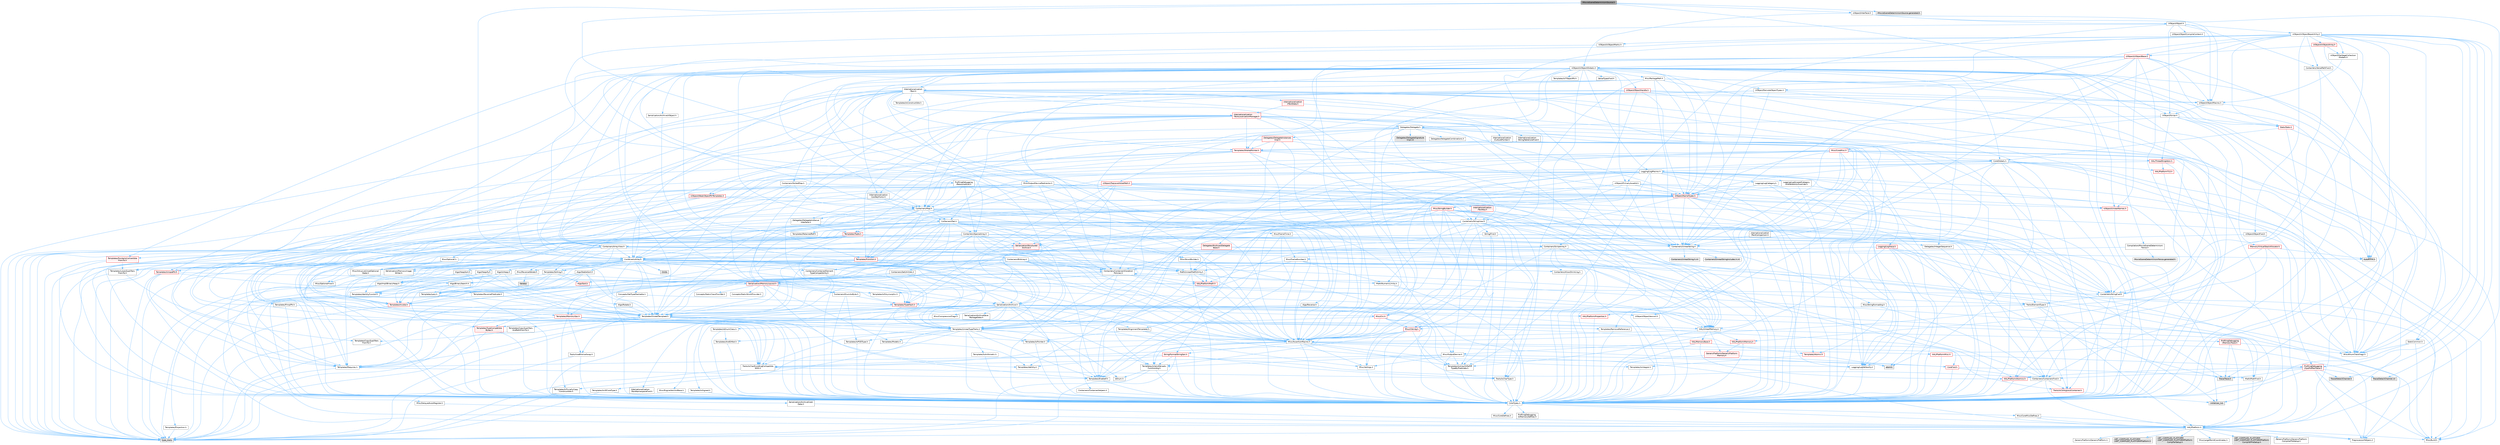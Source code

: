 digraph "IMovieSceneDeterminismSource.h"
{
 // INTERACTIVE_SVG=YES
 // LATEX_PDF_SIZE
  bgcolor="transparent";
  edge [fontname=Helvetica,fontsize=10,labelfontname=Helvetica,labelfontsize=10];
  node [fontname=Helvetica,fontsize=10,shape=box,height=0.2,width=0.4];
  Node1 [id="Node000001",label="IMovieSceneDeterminismSource.h",height=0.2,width=0.4,color="gray40", fillcolor="grey60", style="filled", fontcolor="black",tooltip=" "];
  Node1 -> Node2 [id="edge1_Node000001_Node000002",color="steelblue1",style="solid",tooltip=" "];
  Node2 [id="Node000002",label="UObject/Interface.h",height=0.2,width=0.4,color="grey40", fillcolor="white", style="filled",URL="$d7/d91/Interface_8h.html",tooltip=" "];
  Node2 -> Node3 [id="edge2_Node000002_Node000003",color="steelblue1",style="solid",tooltip=" "];
  Node3 [id="Node000003",label="HAL/Platform.h",height=0.2,width=0.4,color="grey40", fillcolor="white", style="filled",URL="$d9/dd0/Platform_8h.html",tooltip=" "];
  Node3 -> Node4 [id="edge3_Node000003_Node000004",color="steelblue1",style="solid",tooltip=" "];
  Node4 [id="Node000004",label="Misc/Build.h",height=0.2,width=0.4,color="grey40", fillcolor="white", style="filled",URL="$d3/dbb/Build_8h.html",tooltip=" "];
  Node3 -> Node5 [id="edge4_Node000003_Node000005",color="steelblue1",style="solid",tooltip=" "];
  Node5 [id="Node000005",label="Misc/LargeWorldCoordinates.h",height=0.2,width=0.4,color="grey40", fillcolor="white", style="filled",URL="$d2/dcb/LargeWorldCoordinates_8h.html",tooltip=" "];
  Node3 -> Node6 [id="edge5_Node000003_Node000006",color="steelblue1",style="solid",tooltip=" "];
  Node6 [id="Node000006",label="type_traits",height=0.2,width=0.4,color="grey60", fillcolor="#E0E0E0", style="filled",tooltip=" "];
  Node3 -> Node7 [id="edge6_Node000003_Node000007",color="steelblue1",style="solid",tooltip=" "];
  Node7 [id="Node000007",label="PreprocessorHelpers.h",height=0.2,width=0.4,color="grey40", fillcolor="white", style="filled",URL="$db/ddb/PreprocessorHelpers_8h.html",tooltip=" "];
  Node3 -> Node8 [id="edge7_Node000003_Node000008",color="steelblue1",style="solid",tooltip=" "];
  Node8 [id="Node000008",label="UBT_COMPILED_PLATFORM\l/UBT_COMPILED_PLATFORMPlatform\lCompilerPreSetup.h",height=0.2,width=0.4,color="grey60", fillcolor="#E0E0E0", style="filled",tooltip=" "];
  Node3 -> Node9 [id="edge8_Node000003_Node000009",color="steelblue1",style="solid",tooltip=" "];
  Node9 [id="Node000009",label="GenericPlatform/GenericPlatform\lCompilerPreSetup.h",height=0.2,width=0.4,color="grey40", fillcolor="white", style="filled",URL="$d9/dc8/GenericPlatformCompilerPreSetup_8h.html",tooltip=" "];
  Node3 -> Node10 [id="edge9_Node000003_Node000010",color="steelblue1",style="solid",tooltip=" "];
  Node10 [id="Node000010",label="GenericPlatform/GenericPlatform.h",height=0.2,width=0.4,color="grey40", fillcolor="white", style="filled",URL="$d6/d84/GenericPlatform_8h.html",tooltip=" "];
  Node3 -> Node11 [id="edge10_Node000003_Node000011",color="steelblue1",style="solid",tooltip=" "];
  Node11 [id="Node000011",label="UBT_COMPILED_PLATFORM\l/UBT_COMPILED_PLATFORMPlatform.h",height=0.2,width=0.4,color="grey60", fillcolor="#E0E0E0", style="filled",tooltip=" "];
  Node3 -> Node12 [id="edge11_Node000003_Node000012",color="steelblue1",style="solid",tooltip=" "];
  Node12 [id="Node000012",label="UBT_COMPILED_PLATFORM\l/UBT_COMPILED_PLATFORMPlatform\lCompilerSetup.h",height=0.2,width=0.4,color="grey60", fillcolor="#E0E0E0", style="filled",tooltip=" "];
  Node2 -> Node13 [id="edge12_Node000002_Node000013",color="steelblue1",style="solid",tooltip=" "];
  Node13 [id="Node000013",label="UObject/Object.h",height=0.2,width=0.4,color="grey40", fillcolor="white", style="filled",URL="$db/dbf/Object_8h.html",tooltip=" "];
  Node13 -> Node14 [id="edge13_Node000013_Node000014",color="steelblue1",style="solid",tooltip=" "];
  Node14 [id="Node000014",label="UObject/Script.h",height=0.2,width=0.4,color="grey40", fillcolor="white", style="filled",URL="$de/dc6/Script_8h.html",tooltip=" "];
  Node14 -> Node15 [id="edge14_Node000014_Node000015",color="steelblue1",style="solid",tooltip=" "];
  Node15 [id="Node000015",label="Delegates/Delegate.h",height=0.2,width=0.4,color="grey40", fillcolor="white", style="filled",URL="$d4/d80/Delegate_8h.html",tooltip=" "];
  Node15 -> Node16 [id="edge15_Node000015_Node000016",color="steelblue1",style="solid",tooltip=" "];
  Node16 [id="Node000016",label="CoreTypes.h",height=0.2,width=0.4,color="grey40", fillcolor="white", style="filled",URL="$dc/dec/CoreTypes_8h.html",tooltip=" "];
  Node16 -> Node3 [id="edge16_Node000016_Node000003",color="steelblue1",style="solid",tooltip=" "];
  Node16 -> Node17 [id="edge17_Node000016_Node000017",color="steelblue1",style="solid",tooltip=" "];
  Node17 [id="Node000017",label="ProfilingDebugging\l/UMemoryDefines.h",height=0.2,width=0.4,color="grey40", fillcolor="white", style="filled",URL="$d2/da2/UMemoryDefines_8h.html",tooltip=" "];
  Node16 -> Node18 [id="edge18_Node000016_Node000018",color="steelblue1",style="solid",tooltip=" "];
  Node18 [id="Node000018",label="Misc/CoreMiscDefines.h",height=0.2,width=0.4,color="grey40", fillcolor="white", style="filled",URL="$da/d38/CoreMiscDefines_8h.html",tooltip=" "];
  Node18 -> Node3 [id="edge19_Node000018_Node000003",color="steelblue1",style="solid",tooltip=" "];
  Node18 -> Node7 [id="edge20_Node000018_Node000007",color="steelblue1",style="solid",tooltip=" "];
  Node16 -> Node19 [id="edge21_Node000016_Node000019",color="steelblue1",style="solid",tooltip=" "];
  Node19 [id="Node000019",label="Misc/CoreDefines.h",height=0.2,width=0.4,color="grey40", fillcolor="white", style="filled",URL="$d3/dd2/CoreDefines_8h.html",tooltip=" "];
  Node15 -> Node20 [id="edge22_Node000015_Node000020",color="steelblue1",style="solid",tooltip=" "];
  Node20 [id="Node000020",label="Misc/AssertionMacros.h",height=0.2,width=0.4,color="grey40", fillcolor="white", style="filled",URL="$d0/dfa/AssertionMacros_8h.html",tooltip=" "];
  Node20 -> Node16 [id="edge23_Node000020_Node000016",color="steelblue1",style="solid",tooltip=" "];
  Node20 -> Node3 [id="edge24_Node000020_Node000003",color="steelblue1",style="solid",tooltip=" "];
  Node20 -> Node21 [id="edge25_Node000020_Node000021",color="steelblue1",style="solid",tooltip=" "];
  Node21 [id="Node000021",label="HAL/PlatformMisc.h",height=0.2,width=0.4,color="red", fillcolor="#FFF0F0", style="filled",URL="$d0/df5/PlatformMisc_8h.html",tooltip=" "];
  Node21 -> Node16 [id="edge26_Node000021_Node000016",color="steelblue1",style="solid",tooltip=" "];
  Node21 -> Node49 [id="edge27_Node000021_Node000049",color="steelblue1",style="solid",tooltip=" "];
  Node49 [id="Node000049",label="ProfilingDebugging\l/CpuProfilerTrace.h",height=0.2,width=0.4,color="red", fillcolor="#FFF0F0", style="filled",URL="$da/dcb/CpuProfilerTrace_8h.html",tooltip=" "];
  Node49 -> Node16 [id="edge28_Node000049_Node000016",color="steelblue1",style="solid",tooltip=" "];
  Node49 -> Node29 [id="edge29_Node000049_Node000029",color="steelblue1",style="solid",tooltip=" "];
  Node29 [id="Node000029",label="Containers/ContainersFwd.h",height=0.2,width=0.4,color="grey40", fillcolor="white", style="filled",URL="$d4/d0a/ContainersFwd_8h.html",tooltip=" "];
  Node29 -> Node3 [id="edge30_Node000029_Node000003",color="steelblue1",style="solid",tooltip=" "];
  Node29 -> Node16 [id="edge31_Node000029_Node000016",color="steelblue1",style="solid",tooltip=" "];
  Node29 -> Node26 [id="edge32_Node000029_Node000026",color="steelblue1",style="solid",tooltip=" "];
  Node26 [id="Node000026",label="Traits/IsContiguousContainer.h",height=0.2,width=0.4,color="red", fillcolor="#FFF0F0", style="filled",URL="$d5/d3c/IsContiguousContainer_8h.html",tooltip=" "];
  Node26 -> Node16 [id="edge33_Node000026_Node000016",color="steelblue1",style="solid",tooltip=" "];
  Node26 -> Node25 [id="edge34_Node000026_Node000025",color="steelblue1",style="solid",tooltip=" "];
  Node25 [id="Node000025",label="initializer_list",height=0.2,width=0.4,color="grey60", fillcolor="#E0E0E0", style="filled",tooltip=" "];
  Node49 -> Node50 [id="edge35_Node000049_Node000050",color="steelblue1",style="solid",tooltip=" "];
  Node50 [id="Node000050",label="HAL/PlatformAtomics.h",height=0.2,width=0.4,color="red", fillcolor="#FFF0F0", style="filled",URL="$d3/d36/PlatformAtomics_8h.html",tooltip=" "];
  Node50 -> Node16 [id="edge36_Node000050_Node000016",color="steelblue1",style="solid",tooltip=" "];
  Node49 -> Node7 [id="edge37_Node000049_Node000007",color="steelblue1",style="solid",tooltip=" "];
  Node49 -> Node4 [id="edge38_Node000049_Node000004",color="steelblue1",style="solid",tooltip=" "];
  Node49 -> Node54 [id="edge39_Node000049_Node000054",color="steelblue1",style="solid",tooltip=" "];
  Node54 [id="Node000054",label="Trace/Detail/Channel.h",height=0.2,width=0.4,color="grey60", fillcolor="#E0E0E0", style="filled",tooltip=" "];
  Node49 -> Node55 [id="edge40_Node000049_Node000055",color="steelblue1",style="solid",tooltip=" "];
  Node55 [id="Node000055",label="Trace/Detail/Channel.inl",height=0.2,width=0.4,color="grey60", fillcolor="#E0E0E0", style="filled",tooltip=" "];
  Node49 -> Node56 [id="edge41_Node000049_Node000056",color="steelblue1",style="solid",tooltip=" "];
  Node56 [id="Node000056",label="Trace/Trace.h",height=0.2,width=0.4,color="grey60", fillcolor="#E0E0E0", style="filled",tooltip=" "];
  Node20 -> Node7 [id="edge42_Node000020_Node000007",color="steelblue1",style="solid",tooltip=" "];
  Node20 -> Node57 [id="edge43_Node000020_Node000057",color="steelblue1",style="solid",tooltip=" "];
  Node57 [id="Node000057",label="Templates/EnableIf.h",height=0.2,width=0.4,color="grey40", fillcolor="white", style="filled",URL="$d7/d60/EnableIf_8h.html",tooltip=" "];
  Node57 -> Node16 [id="edge44_Node000057_Node000016",color="steelblue1",style="solid",tooltip=" "];
  Node20 -> Node58 [id="edge45_Node000020_Node000058",color="steelblue1",style="solid",tooltip=" "];
  Node58 [id="Node000058",label="Templates/IsArrayOrRefOf\lTypeByPredicate.h",height=0.2,width=0.4,color="grey40", fillcolor="white", style="filled",URL="$d6/da1/IsArrayOrRefOfTypeByPredicate_8h.html",tooltip=" "];
  Node58 -> Node16 [id="edge46_Node000058_Node000016",color="steelblue1",style="solid",tooltip=" "];
  Node20 -> Node59 [id="edge47_Node000020_Node000059",color="steelblue1",style="solid",tooltip=" "];
  Node59 [id="Node000059",label="Templates/IsValidVariadic\lFunctionArg.h",height=0.2,width=0.4,color="grey40", fillcolor="white", style="filled",URL="$d0/dc8/IsValidVariadicFunctionArg_8h.html",tooltip=" "];
  Node59 -> Node16 [id="edge48_Node000059_Node000016",color="steelblue1",style="solid",tooltip=" "];
  Node59 -> Node60 [id="edge49_Node000059_Node000060",color="steelblue1",style="solid",tooltip=" "];
  Node60 [id="Node000060",label="IsEnum.h",height=0.2,width=0.4,color="grey40", fillcolor="white", style="filled",URL="$d4/de5/IsEnum_8h.html",tooltip=" "];
  Node59 -> Node6 [id="edge50_Node000059_Node000006",color="steelblue1",style="solid",tooltip=" "];
  Node20 -> Node61 [id="edge51_Node000020_Node000061",color="steelblue1",style="solid",tooltip=" "];
  Node61 [id="Node000061",label="Traits/IsCharEncodingCompatible\lWith.h",height=0.2,width=0.4,color="grey40", fillcolor="white", style="filled",URL="$df/dd1/IsCharEncodingCompatibleWith_8h.html",tooltip=" "];
  Node61 -> Node6 [id="edge52_Node000061_Node000006",color="steelblue1",style="solid",tooltip=" "];
  Node61 -> Node62 [id="edge53_Node000061_Node000062",color="steelblue1",style="solid",tooltip=" "];
  Node62 [id="Node000062",label="Traits/IsCharType.h",height=0.2,width=0.4,color="grey40", fillcolor="white", style="filled",URL="$db/d51/IsCharType_8h.html",tooltip=" "];
  Node62 -> Node16 [id="edge54_Node000062_Node000016",color="steelblue1",style="solid",tooltip=" "];
  Node20 -> Node63 [id="edge55_Node000020_Node000063",color="steelblue1",style="solid",tooltip=" "];
  Node63 [id="Node000063",label="Misc/VarArgs.h",height=0.2,width=0.4,color="grey40", fillcolor="white", style="filled",URL="$d5/d6f/VarArgs_8h.html",tooltip=" "];
  Node63 -> Node16 [id="edge56_Node000063_Node000016",color="steelblue1",style="solid",tooltip=" "];
  Node20 -> Node64 [id="edge57_Node000020_Node000064",color="steelblue1",style="solid",tooltip=" "];
  Node64 [id="Node000064",label="String/FormatStringSan.h",height=0.2,width=0.4,color="red", fillcolor="#FFF0F0", style="filled",URL="$d3/d8b/FormatStringSan_8h.html",tooltip=" "];
  Node64 -> Node6 [id="edge58_Node000064_Node000006",color="steelblue1",style="solid",tooltip=" "];
  Node64 -> Node16 [id="edge59_Node000064_Node000016",color="steelblue1",style="solid",tooltip=" "];
  Node64 -> Node65 [id="edge60_Node000064_Node000065",color="steelblue1",style="solid",tooltip=" "];
  Node65 [id="Node000065",label="Templates/Requires.h",height=0.2,width=0.4,color="grey40", fillcolor="white", style="filled",URL="$dc/d96/Requires_8h.html",tooltip=" "];
  Node65 -> Node57 [id="edge61_Node000065_Node000057",color="steelblue1",style="solid",tooltip=" "];
  Node65 -> Node6 [id="edge62_Node000065_Node000006",color="steelblue1",style="solid",tooltip=" "];
  Node64 -> Node66 [id="edge63_Node000064_Node000066",color="steelblue1",style="solid",tooltip=" "];
  Node66 [id="Node000066",label="Templates/Identity.h",height=0.2,width=0.4,color="grey40", fillcolor="white", style="filled",URL="$d0/dd5/Identity_8h.html",tooltip=" "];
  Node64 -> Node59 [id="edge64_Node000064_Node000059",color="steelblue1",style="solid",tooltip=" "];
  Node64 -> Node62 [id="edge65_Node000064_Node000062",color="steelblue1",style="solid",tooltip=" "];
  Node64 -> Node29 [id="edge66_Node000064_Node000029",color="steelblue1",style="solid",tooltip=" "];
  Node20 -> Node70 [id="edge67_Node000020_Node000070",color="steelblue1",style="solid",tooltip=" "];
  Node70 [id="Node000070",label="atomic",height=0.2,width=0.4,color="grey60", fillcolor="#E0E0E0", style="filled",tooltip=" "];
  Node15 -> Node71 [id="edge68_Node000015_Node000071",color="steelblue1",style="solid",tooltip=" "];
  Node71 [id="Node000071",label="UObject/NameTypes.h",height=0.2,width=0.4,color="red", fillcolor="#FFF0F0", style="filled",URL="$d6/d35/NameTypes_8h.html",tooltip=" "];
  Node71 -> Node16 [id="edge69_Node000071_Node000016",color="steelblue1",style="solid",tooltip=" "];
  Node71 -> Node20 [id="edge70_Node000071_Node000020",color="steelblue1",style="solid",tooltip=" "];
  Node71 -> Node72 [id="edge71_Node000071_Node000072",color="steelblue1",style="solid",tooltip=" "];
  Node72 [id="Node000072",label="HAL/UnrealMemory.h",height=0.2,width=0.4,color="grey40", fillcolor="white", style="filled",URL="$d9/d96/UnrealMemory_8h.html",tooltip=" "];
  Node72 -> Node16 [id="edge72_Node000072_Node000016",color="steelblue1",style="solid",tooltip=" "];
  Node72 -> Node73 [id="edge73_Node000072_Node000073",color="steelblue1",style="solid",tooltip=" "];
  Node73 [id="Node000073",label="GenericPlatform/GenericPlatform\lMemory.h",height=0.2,width=0.4,color="red", fillcolor="#FFF0F0", style="filled",URL="$dd/d22/GenericPlatformMemory_8h.html",tooltip=" "];
  Node73 -> Node28 [id="edge74_Node000073_Node000028",color="steelblue1",style="solid",tooltip=" "];
  Node28 [id="Node000028",label="CoreFwd.h",height=0.2,width=0.4,color="red", fillcolor="#FFF0F0", style="filled",URL="$d1/d1e/CoreFwd_8h.html",tooltip=" "];
  Node28 -> Node16 [id="edge75_Node000028_Node000016",color="steelblue1",style="solid",tooltip=" "];
  Node28 -> Node29 [id="edge76_Node000028_Node000029",color="steelblue1",style="solid",tooltip=" "];
  Node28 -> Node30 [id="edge77_Node000028_Node000030",color="steelblue1",style="solid",tooltip=" "];
  Node30 [id="Node000030",label="Math/MathFwd.h",height=0.2,width=0.4,color="grey40", fillcolor="white", style="filled",URL="$d2/d10/MathFwd_8h.html",tooltip=" "];
  Node30 -> Node3 [id="edge78_Node000030_Node000003",color="steelblue1",style="solid",tooltip=" "];
  Node73 -> Node16 [id="edge79_Node000073_Node000016",color="steelblue1",style="solid",tooltip=" "];
  Node72 -> Node76 [id="edge80_Node000072_Node000076",color="steelblue1",style="solid",tooltip=" "];
  Node76 [id="Node000076",label="HAL/MemoryBase.h",height=0.2,width=0.4,color="red", fillcolor="#FFF0F0", style="filled",URL="$d6/d9f/MemoryBase_8h.html",tooltip=" "];
  Node76 -> Node16 [id="edge81_Node000076_Node000016",color="steelblue1",style="solid",tooltip=" "];
  Node76 -> Node50 [id="edge82_Node000076_Node000050",color="steelblue1",style="solid",tooltip=" "];
  Node76 -> Node78 [id="edge83_Node000076_Node000078",color="steelblue1",style="solid",tooltip=" "];
  Node78 [id="Node000078",label="Misc/OutputDevice.h",height=0.2,width=0.4,color="grey40", fillcolor="white", style="filled",URL="$d7/d32/OutputDevice_8h.html",tooltip=" "];
  Node78 -> Node28 [id="edge84_Node000078_Node000028",color="steelblue1",style="solid",tooltip=" "];
  Node78 -> Node16 [id="edge85_Node000078_Node000016",color="steelblue1",style="solid",tooltip=" "];
  Node78 -> Node79 [id="edge86_Node000078_Node000079",color="steelblue1",style="solid",tooltip=" "];
  Node79 [id="Node000079",label="Logging/LogVerbosity.h",height=0.2,width=0.4,color="grey40", fillcolor="white", style="filled",URL="$d2/d8f/LogVerbosity_8h.html",tooltip=" "];
  Node79 -> Node16 [id="edge87_Node000079_Node000016",color="steelblue1",style="solid",tooltip=" "];
  Node78 -> Node63 [id="edge88_Node000078_Node000063",color="steelblue1",style="solid",tooltip=" "];
  Node78 -> Node58 [id="edge89_Node000078_Node000058",color="steelblue1",style="solid",tooltip=" "];
  Node78 -> Node59 [id="edge90_Node000078_Node000059",color="steelblue1",style="solid",tooltip=" "];
  Node78 -> Node61 [id="edge91_Node000078_Node000061",color="steelblue1",style="solid",tooltip=" "];
  Node76 -> Node80 [id="edge92_Node000076_Node000080",color="steelblue1",style="solid",tooltip=" "];
  Node80 [id="Node000080",label="Templates/Atomic.h",height=0.2,width=0.4,color="red", fillcolor="#FFF0F0", style="filled",URL="$d3/d91/Atomic_8h.html",tooltip=" "];
  Node80 -> Node83 [id="edge93_Node000080_Node000083",color="steelblue1",style="solid",tooltip=" "];
  Node83 [id="Node000083",label="Templates/IsIntegral.h",height=0.2,width=0.4,color="grey40", fillcolor="white", style="filled",URL="$da/d64/IsIntegral_8h.html",tooltip=" "];
  Node83 -> Node16 [id="edge94_Node000083_Node000016",color="steelblue1",style="solid",tooltip=" "];
  Node80 -> Node70 [id="edge95_Node000080_Node000070",color="steelblue1",style="solid",tooltip=" "];
  Node72 -> Node89 [id="edge96_Node000072_Node000089",color="steelblue1",style="solid",tooltip=" "];
  Node89 [id="Node000089",label="HAL/PlatformMemory.h",height=0.2,width=0.4,color="red", fillcolor="#FFF0F0", style="filled",URL="$de/d68/PlatformMemory_8h.html",tooltip=" "];
  Node89 -> Node16 [id="edge97_Node000089_Node000016",color="steelblue1",style="solid",tooltip=" "];
  Node89 -> Node73 [id="edge98_Node000089_Node000073",color="steelblue1",style="solid",tooltip=" "];
  Node72 -> Node91 [id="edge99_Node000072_Node000091",color="steelblue1",style="solid",tooltip=" "];
  Node91 [id="Node000091",label="ProfilingDebugging\l/MemoryTrace.h",height=0.2,width=0.4,color="red", fillcolor="#FFF0F0", style="filled",URL="$da/dd7/MemoryTrace_8h.html",tooltip=" "];
  Node91 -> Node3 [id="edge100_Node000091_Node000003",color="steelblue1",style="solid",tooltip=" "];
  Node91 -> Node45 [id="edge101_Node000091_Node000045",color="steelblue1",style="solid",tooltip=" "];
  Node45 [id="Node000045",label="Misc/EnumClassFlags.h",height=0.2,width=0.4,color="grey40", fillcolor="white", style="filled",URL="$d8/de7/EnumClassFlags_8h.html",tooltip=" "];
  Node91 -> Node56 [id="edge102_Node000091_Node000056",color="steelblue1",style="solid",tooltip=" "];
  Node72 -> Node92 [id="edge103_Node000072_Node000092",color="steelblue1",style="solid",tooltip=" "];
  Node92 [id="Node000092",label="Templates/IsPointer.h",height=0.2,width=0.4,color="grey40", fillcolor="white", style="filled",URL="$d7/d05/IsPointer_8h.html",tooltip=" "];
  Node92 -> Node16 [id="edge104_Node000092_Node000016",color="steelblue1",style="solid",tooltip=" "];
  Node71 -> Node93 [id="edge105_Node000071_Node000093",color="steelblue1",style="solid",tooltip=" "];
  Node93 [id="Node000093",label="Templates/UnrealTypeTraits.h",height=0.2,width=0.4,color="grey40", fillcolor="white", style="filled",URL="$d2/d2d/UnrealTypeTraits_8h.html",tooltip=" "];
  Node93 -> Node16 [id="edge106_Node000093_Node000016",color="steelblue1",style="solid",tooltip=" "];
  Node93 -> Node92 [id="edge107_Node000093_Node000092",color="steelblue1",style="solid",tooltip=" "];
  Node93 -> Node20 [id="edge108_Node000093_Node000020",color="steelblue1",style="solid",tooltip=" "];
  Node93 -> Node85 [id="edge109_Node000093_Node000085",color="steelblue1",style="solid",tooltip=" "];
  Node85 [id="Node000085",label="Templates/AndOrNot.h",height=0.2,width=0.4,color="grey40", fillcolor="white", style="filled",URL="$db/d0a/AndOrNot_8h.html",tooltip=" "];
  Node85 -> Node16 [id="edge110_Node000085_Node000016",color="steelblue1",style="solid",tooltip=" "];
  Node93 -> Node57 [id="edge111_Node000093_Node000057",color="steelblue1",style="solid",tooltip=" "];
  Node93 -> Node94 [id="edge112_Node000093_Node000094",color="steelblue1",style="solid",tooltip=" "];
  Node94 [id="Node000094",label="Templates/IsArithmetic.h",height=0.2,width=0.4,color="grey40", fillcolor="white", style="filled",URL="$d2/d5d/IsArithmetic_8h.html",tooltip=" "];
  Node94 -> Node16 [id="edge113_Node000094_Node000016",color="steelblue1",style="solid",tooltip=" "];
  Node93 -> Node60 [id="edge114_Node000093_Node000060",color="steelblue1",style="solid",tooltip=" "];
  Node93 -> Node95 [id="edge115_Node000093_Node000095",color="steelblue1",style="solid",tooltip=" "];
  Node95 [id="Node000095",label="Templates/Models.h",height=0.2,width=0.4,color="grey40", fillcolor="white", style="filled",URL="$d3/d0c/Models_8h.html",tooltip=" "];
  Node95 -> Node66 [id="edge116_Node000095_Node000066",color="steelblue1",style="solid",tooltip=" "];
  Node93 -> Node96 [id="edge117_Node000093_Node000096",color="steelblue1",style="solid",tooltip=" "];
  Node96 [id="Node000096",label="Templates/IsPODType.h",height=0.2,width=0.4,color="grey40", fillcolor="white", style="filled",URL="$d7/db1/IsPODType_8h.html",tooltip=" "];
  Node96 -> Node16 [id="edge118_Node000096_Node000016",color="steelblue1",style="solid",tooltip=" "];
  Node93 -> Node97 [id="edge119_Node000093_Node000097",color="steelblue1",style="solid",tooltip=" "];
  Node97 [id="Node000097",label="Templates/IsUECoreType.h",height=0.2,width=0.4,color="grey40", fillcolor="white", style="filled",URL="$d1/db8/IsUECoreType_8h.html",tooltip=" "];
  Node97 -> Node16 [id="edge120_Node000097_Node000016",color="steelblue1",style="solid",tooltip=" "];
  Node97 -> Node6 [id="edge121_Node000097_Node000006",color="steelblue1",style="solid",tooltip=" "];
  Node93 -> Node86 [id="edge122_Node000093_Node000086",color="steelblue1",style="solid",tooltip=" "];
  Node86 [id="Node000086",label="Templates/IsTriviallyCopy\lConstructible.h",height=0.2,width=0.4,color="grey40", fillcolor="white", style="filled",URL="$d3/d78/IsTriviallyCopyConstructible_8h.html",tooltip=" "];
  Node86 -> Node16 [id="edge123_Node000086_Node000016",color="steelblue1",style="solid",tooltip=" "];
  Node86 -> Node6 [id="edge124_Node000086_Node000006",color="steelblue1",style="solid",tooltip=" "];
  Node71 -> Node98 [id="edge125_Node000071_Node000098",color="steelblue1",style="solid",tooltip=" "];
  Node98 [id="Node000098",label="Templates/UnrealTemplate.h",height=0.2,width=0.4,color="grey40", fillcolor="white", style="filled",URL="$d4/d24/UnrealTemplate_8h.html",tooltip=" "];
  Node98 -> Node16 [id="edge126_Node000098_Node000016",color="steelblue1",style="solid",tooltip=" "];
  Node98 -> Node92 [id="edge127_Node000098_Node000092",color="steelblue1",style="solid",tooltip=" "];
  Node98 -> Node72 [id="edge128_Node000098_Node000072",color="steelblue1",style="solid",tooltip=" "];
  Node98 -> Node99 [id="edge129_Node000098_Node000099",color="steelblue1",style="solid",tooltip=" "];
  Node99 [id="Node000099",label="Templates/CopyQualifiers\lAndRefsFromTo.h",height=0.2,width=0.4,color="grey40", fillcolor="white", style="filled",URL="$d3/db3/CopyQualifiersAndRefsFromTo_8h.html",tooltip=" "];
  Node99 -> Node100 [id="edge130_Node000099_Node000100",color="steelblue1",style="solid",tooltip=" "];
  Node100 [id="Node000100",label="Templates/CopyQualifiers\lFromTo.h",height=0.2,width=0.4,color="grey40", fillcolor="white", style="filled",URL="$d5/db4/CopyQualifiersFromTo_8h.html",tooltip=" "];
  Node98 -> Node93 [id="edge131_Node000098_Node000093",color="steelblue1",style="solid",tooltip=" "];
  Node98 -> Node101 [id="edge132_Node000098_Node000101",color="steelblue1",style="solid",tooltip=" "];
  Node101 [id="Node000101",label="Templates/RemoveReference.h",height=0.2,width=0.4,color="grey40", fillcolor="white", style="filled",URL="$da/dbe/RemoveReference_8h.html",tooltip=" "];
  Node101 -> Node16 [id="edge133_Node000101_Node000016",color="steelblue1",style="solid",tooltip=" "];
  Node98 -> Node65 [id="edge134_Node000098_Node000065",color="steelblue1",style="solid",tooltip=" "];
  Node98 -> Node102 [id="edge135_Node000098_Node000102",color="steelblue1",style="solid",tooltip=" "];
  Node102 [id="Node000102",label="Templates/TypeCompatible\lBytes.h",height=0.2,width=0.4,color="red", fillcolor="#FFF0F0", style="filled",URL="$df/d0a/TypeCompatibleBytes_8h.html",tooltip=" "];
  Node102 -> Node16 [id="edge136_Node000102_Node000016",color="steelblue1",style="solid",tooltip=" "];
  Node102 -> Node6 [id="edge137_Node000102_Node000006",color="steelblue1",style="solid",tooltip=" "];
  Node98 -> Node66 [id="edge138_Node000098_Node000066",color="steelblue1",style="solid",tooltip=" "];
  Node98 -> Node26 [id="edge139_Node000098_Node000026",color="steelblue1",style="solid",tooltip=" "];
  Node98 -> Node103 [id="edge140_Node000098_Node000103",color="steelblue1",style="solid",tooltip=" "];
  Node103 [id="Node000103",label="Traits/UseBitwiseSwap.h",height=0.2,width=0.4,color="grey40", fillcolor="white", style="filled",URL="$db/df3/UseBitwiseSwap_8h.html",tooltip=" "];
  Node103 -> Node16 [id="edge141_Node000103_Node000016",color="steelblue1",style="solid",tooltip=" "];
  Node103 -> Node6 [id="edge142_Node000103_Node000006",color="steelblue1",style="solid",tooltip=" "];
  Node98 -> Node6 [id="edge143_Node000098_Node000006",color="steelblue1",style="solid",tooltip=" "];
  Node71 -> Node104 [id="edge144_Node000071_Node000104",color="steelblue1",style="solid",tooltip=" "];
  Node104 [id="Node000104",label="Containers/UnrealString.h",height=0.2,width=0.4,color="grey40", fillcolor="white", style="filled",URL="$d5/dba/UnrealString_8h.html",tooltip=" "];
  Node104 -> Node105 [id="edge145_Node000104_Node000105",color="steelblue1",style="solid",tooltip=" "];
  Node105 [id="Node000105",label="Containers/UnrealStringIncludes.h.inl",height=0.2,width=0.4,color="grey60", fillcolor="#E0E0E0", style="filled",tooltip=" "];
  Node104 -> Node106 [id="edge146_Node000104_Node000106",color="steelblue1",style="solid",tooltip=" "];
  Node106 [id="Node000106",label="Containers/UnrealString.h.inl",height=0.2,width=0.4,color="grey60", fillcolor="#E0E0E0", style="filled",tooltip=" "];
  Node104 -> Node107 [id="edge147_Node000104_Node000107",color="steelblue1",style="solid",tooltip=" "];
  Node107 [id="Node000107",label="Misc/StringFormatArg.h",height=0.2,width=0.4,color="grey40", fillcolor="white", style="filled",URL="$d2/d16/StringFormatArg_8h.html",tooltip=" "];
  Node107 -> Node29 [id="edge148_Node000107_Node000029",color="steelblue1",style="solid",tooltip=" "];
  Node71 -> Node23 [id="edge149_Node000071_Node000023",color="steelblue1",style="solid",tooltip=" "];
  Node23 [id="Node000023",label="Containers/StringFwd.h",height=0.2,width=0.4,color="grey40", fillcolor="white", style="filled",URL="$df/d37/StringFwd_8h.html",tooltip=" "];
  Node23 -> Node16 [id="edge150_Node000023_Node000016",color="steelblue1",style="solid",tooltip=" "];
  Node23 -> Node24 [id="edge151_Node000023_Node000024",color="steelblue1",style="solid",tooltip=" "];
  Node24 [id="Node000024",label="Traits/ElementType.h",height=0.2,width=0.4,color="grey40", fillcolor="white", style="filled",URL="$d5/d4f/ElementType_8h.html",tooltip=" "];
  Node24 -> Node3 [id="edge152_Node000024_Node000003",color="steelblue1",style="solid",tooltip=" "];
  Node24 -> Node25 [id="edge153_Node000024_Node000025",color="steelblue1",style="solid",tooltip=" "];
  Node24 -> Node6 [id="edge154_Node000024_Node000006",color="steelblue1",style="solid",tooltip=" "];
  Node23 -> Node26 [id="edge155_Node000023_Node000026",color="steelblue1",style="solid",tooltip=" "];
  Node71 -> Node176 [id="edge156_Node000071_Node000176",color="steelblue1",style="solid",tooltip=" "];
  Node176 [id="Node000176",label="UObject/UnrealNames.h",height=0.2,width=0.4,color="red", fillcolor="#FFF0F0", style="filled",URL="$d8/db1/UnrealNames_8h.html",tooltip=" "];
  Node176 -> Node16 [id="edge157_Node000176_Node000016",color="steelblue1",style="solid",tooltip=" "];
  Node71 -> Node80 [id="edge158_Node000071_Node000080",color="steelblue1",style="solid",tooltip=" "];
  Node71 -> Node142 [id="edge159_Node000071_Node000142",color="steelblue1",style="solid",tooltip=" "];
  Node142 [id="Node000142",label="Serialization/MemoryLayout.h",height=0.2,width=0.4,color="red", fillcolor="#FFF0F0", style="filled",URL="$d7/d66/MemoryLayout_8h.html",tooltip=" "];
  Node142 -> Node143 [id="edge160_Node000142_Node000143",color="steelblue1",style="solid",tooltip=" "];
  Node143 [id="Node000143",label="Concepts/StaticClassProvider.h",height=0.2,width=0.4,color="grey40", fillcolor="white", style="filled",URL="$dd/d83/StaticClassProvider_8h.html",tooltip=" "];
  Node142 -> Node144 [id="edge161_Node000142_Node000144",color="steelblue1",style="solid",tooltip=" "];
  Node144 [id="Node000144",label="Concepts/StaticStructProvider.h",height=0.2,width=0.4,color="grey40", fillcolor="white", style="filled",URL="$d5/d77/StaticStructProvider_8h.html",tooltip=" "];
  Node142 -> Node145 [id="edge162_Node000142_Node000145",color="steelblue1",style="solid",tooltip=" "];
  Node145 [id="Node000145",label="Containers/EnumAsByte.h",height=0.2,width=0.4,color="grey40", fillcolor="white", style="filled",URL="$d6/d9a/EnumAsByte_8h.html",tooltip=" "];
  Node145 -> Node16 [id="edge163_Node000145_Node000016",color="steelblue1",style="solid",tooltip=" "];
  Node145 -> Node96 [id="edge164_Node000145_Node000096",color="steelblue1",style="solid",tooltip=" "];
  Node145 -> Node146 [id="edge165_Node000145_Node000146",color="steelblue1",style="solid",tooltip=" "];
  Node146 [id="Node000146",label="Templates/TypeHash.h",height=0.2,width=0.4,color="red", fillcolor="#FFF0F0", style="filled",URL="$d1/d62/TypeHash_8h.html",tooltip=" "];
  Node146 -> Node16 [id="edge166_Node000146_Node000016",color="steelblue1",style="solid",tooltip=" "];
  Node146 -> Node65 [id="edge167_Node000146_Node000065",color="steelblue1",style="solid",tooltip=" "];
  Node146 -> Node147 [id="edge168_Node000146_Node000147",color="steelblue1",style="solid",tooltip=" "];
  Node147 [id="Node000147",label="Misc/Crc.h",height=0.2,width=0.4,color="red", fillcolor="#FFF0F0", style="filled",URL="$d4/dd2/Crc_8h.html",tooltip=" "];
  Node147 -> Node16 [id="edge169_Node000147_Node000016",color="steelblue1",style="solid",tooltip=" "];
  Node147 -> Node20 [id="edge170_Node000147_Node000020",color="steelblue1",style="solid",tooltip=" "];
  Node147 -> Node148 [id="edge171_Node000147_Node000148",color="steelblue1",style="solid",tooltip=" "];
  Node148 [id="Node000148",label="Misc/CString.h",height=0.2,width=0.4,color="red", fillcolor="#FFF0F0", style="filled",URL="$d2/d49/CString_8h.html",tooltip=" "];
  Node148 -> Node16 [id="edge172_Node000148_Node000016",color="steelblue1",style="solid",tooltip=" "];
  Node148 -> Node20 [id="edge173_Node000148_Node000020",color="steelblue1",style="solid",tooltip=" "];
  Node148 -> Node63 [id="edge174_Node000148_Node000063",color="steelblue1",style="solid",tooltip=" "];
  Node148 -> Node58 [id="edge175_Node000148_Node000058",color="steelblue1",style="solid",tooltip=" "];
  Node148 -> Node59 [id="edge176_Node000148_Node000059",color="steelblue1",style="solid",tooltip=" "];
  Node148 -> Node61 [id="edge177_Node000148_Node000061",color="steelblue1",style="solid",tooltip=" "];
  Node147 -> Node93 [id="edge178_Node000147_Node000093",color="steelblue1",style="solid",tooltip=" "];
  Node147 -> Node62 [id="edge179_Node000147_Node000062",color="steelblue1",style="solid",tooltip=" "];
  Node146 -> Node6 [id="edge180_Node000146_Node000006",color="steelblue1",style="solid",tooltip=" "];
  Node142 -> Node23 [id="edge181_Node000142_Node000023",color="steelblue1",style="solid",tooltip=" "];
  Node142 -> Node72 [id="edge182_Node000142_Node000072",color="steelblue1",style="solid",tooltip=" "];
  Node142 -> Node153 [id="edge183_Node000142_Node000153",color="steelblue1",style="solid",tooltip=" "];
  Node153 [id="Node000153",label="Misc/DelayedAutoRegister.h",height=0.2,width=0.4,color="grey40", fillcolor="white", style="filled",URL="$d1/dda/DelayedAutoRegister_8h.html",tooltip=" "];
  Node153 -> Node3 [id="edge184_Node000153_Node000003",color="steelblue1",style="solid",tooltip=" "];
  Node142 -> Node57 [id="edge185_Node000142_Node000057",color="steelblue1",style="solid",tooltip=" "];
  Node142 -> Node122 [id="edge186_Node000142_Node000122",color="steelblue1",style="solid",tooltip=" "];
  Node122 [id="Node000122",label="Templates/IsPolymorphic.h",height=0.2,width=0.4,color="grey40", fillcolor="white", style="filled",URL="$dc/d20/IsPolymorphic_8h.html",tooltip=" "];
  Node142 -> Node95 [id="edge187_Node000142_Node000095",color="steelblue1",style="solid",tooltip=" "];
  Node142 -> Node98 [id="edge188_Node000142_Node000098",color="steelblue1",style="solid",tooltip=" "];
  Node71 -> Node125 [id="edge189_Node000071_Node000125",color="steelblue1",style="solid",tooltip=" "];
  Node125 [id="Node000125",label="Misc/IntrusiveUnsetOptional\lState.h",height=0.2,width=0.4,color="grey40", fillcolor="white", style="filled",URL="$d2/d0a/IntrusiveUnsetOptionalState_8h.html",tooltip=" "];
  Node125 -> Node126 [id="edge190_Node000125_Node000126",color="steelblue1",style="solid",tooltip=" "];
  Node126 [id="Node000126",label="Misc/OptionalFwd.h",height=0.2,width=0.4,color="grey40", fillcolor="white", style="filled",URL="$dc/d50/OptionalFwd_8h.html",tooltip=" "];
  Node71 -> Node178 [id="edge191_Node000071_Node000178",color="steelblue1",style="solid",tooltip=" "];
  Node178 [id="Node000178",label="Misc/StringBuilder.h",height=0.2,width=0.4,color="red", fillcolor="#FFF0F0", style="filled",URL="$d4/d52/StringBuilder_8h.html",tooltip=" "];
  Node178 -> Node23 [id="edge192_Node000178_Node000023",color="steelblue1",style="solid",tooltip=" "];
  Node178 -> Node179 [id="edge193_Node000178_Node000179",color="steelblue1",style="solid",tooltip=" "];
  Node179 [id="Node000179",label="Containers/StringView.h",height=0.2,width=0.4,color="grey40", fillcolor="white", style="filled",URL="$dd/dea/StringView_8h.html",tooltip=" "];
  Node179 -> Node16 [id="edge194_Node000179_Node000016",color="steelblue1",style="solid",tooltip=" "];
  Node179 -> Node23 [id="edge195_Node000179_Node000023",color="steelblue1",style="solid",tooltip=" "];
  Node179 -> Node72 [id="edge196_Node000179_Node000072",color="steelblue1",style="solid",tooltip=" "];
  Node179 -> Node43 [id="edge197_Node000179_Node000043",color="steelblue1",style="solid",tooltip=" "];
  Node43 [id="Node000043",label="Math/NumericLimits.h",height=0.2,width=0.4,color="grey40", fillcolor="white", style="filled",URL="$df/d1b/NumericLimits_8h.html",tooltip=" "];
  Node43 -> Node16 [id="edge198_Node000043_Node000016",color="steelblue1",style="solid",tooltip=" "];
  Node179 -> Node173 [id="edge199_Node000179_Node000173",color="steelblue1",style="solid",tooltip=" "];
  Node173 [id="Node000173",label="Math/UnrealMathUtility.h",height=0.2,width=0.4,color="grey40", fillcolor="white", style="filled",URL="$db/db8/UnrealMathUtility_8h.html",tooltip=" "];
  Node173 -> Node16 [id="edge200_Node000173_Node000016",color="steelblue1",style="solid",tooltip=" "];
  Node173 -> Node20 [id="edge201_Node000173_Node000020",color="steelblue1",style="solid",tooltip=" "];
  Node173 -> Node114 [id="edge202_Node000173_Node000114",color="steelblue1",style="solid",tooltip=" "];
  Node114 [id="Node000114",label="HAL/PlatformMath.h",height=0.2,width=0.4,color="red", fillcolor="#FFF0F0", style="filled",URL="$dc/d53/PlatformMath_8h.html",tooltip=" "];
  Node114 -> Node16 [id="edge203_Node000114_Node000016",color="steelblue1",style="solid",tooltip=" "];
  Node173 -> Node30 [id="edge204_Node000173_Node000030",color="steelblue1",style="solid",tooltip=" "];
  Node173 -> Node66 [id="edge205_Node000173_Node000066",color="steelblue1",style="solid",tooltip=" "];
  Node173 -> Node65 [id="edge206_Node000173_Node000065",color="steelblue1",style="solid",tooltip=" "];
  Node179 -> Node147 [id="edge207_Node000179_Node000147",color="steelblue1",style="solid",tooltip=" "];
  Node179 -> Node148 [id="edge208_Node000179_Node000148",color="steelblue1",style="solid",tooltip=" "];
  Node179 -> Node127 [id="edge209_Node000179_Node000127",color="steelblue1",style="solid",tooltip=" "];
  Node127 [id="Node000127",label="Misc/ReverseIterate.h",height=0.2,width=0.4,color="grey40", fillcolor="white", style="filled",URL="$db/de3/ReverseIterate_8h.html",tooltip=" "];
  Node127 -> Node3 [id="edge210_Node000127_Node000003",color="steelblue1",style="solid",tooltip=" "];
  Node127 -> Node128 [id="edge211_Node000127_Node000128",color="steelblue1",style="solid",tooltip=" "];
  Node128 [id="Node000128",label="iterator",height=0.2,width=0.4,color="grey60", fillcolor="#E0E0E0", style="filled",tooltip=" "];
  Node179 -> Node180 [id="edge212_Node000179_Node000180",color="steelblue1",style="solid",tooltip=" "];
  Node180 [id="Node000180",label="String/Find.h",height=0.2,width=0.4,color="grey40", fillcolor="white", style="filled",URL="$d7/dda/String_2Find_8h.html",tooltip=" "];
  Node180 -> Node181 [id="edge213_Node000180_Node000181",color="steelblue1",style="solid",tooltip=" "];
  Node181 [id="Node000181",label="Containers/ArrayView.h",height=0.2,width=0.4,color="grey40", fillcolor="white", style="filled",URL="$d7/df4/ArrayView_8h.html",tooltip=" "];
  Node181 -> Node16 [id="edge214_Node000181_Node000016",color="steelblue1",style="solid",tooltip=" "];
  Node181 -> Node29 [id="edge215_Node000181_Node000029",color="steelblue1",style="solid",tooltip=" "];
  Node181 -> Node20 [id="edge216_Node000181_Node000020",color="steelblue1",style="solid",tooltip=" "];
  Node181 -> Node127 [id="edge217_Node000181_Node000127",color="steelblue1",style="solid",tooltip=" "];
  Node181 -> Node125 [id="edge218_Node000181_Node000125",color="steelblue1",style="solid",tooltip=" "];
  Node181 -> Node157 [id="edge219_Node000181_Node000157",color="steelblue1",style="solid",tooltip=" "];
  Node157 [id="Node000157",label="Templates/Invoke.h",height=0.2,width=0.4,color="red", fillcolor="#FFF0F0", style="filled",URL="$d7/deb/Invoke_8h.html",tooltip=" "];
  Node157 -> Node16 [id="edge220_Node000157_Node000016",color="steelblue1",style="solid",tooltip=" "];
  Node157 -> Node98 [id="edge221_Node000157_Node000098",color="steelblue1",style="solid",tooltip=" "];
  Node157 -> Node6 [id="edge222_Node000157_Node000006",color="steelblue1",style="solid",tooltip=" "];
  Node181 -> Node93 [id="edge223_Node000181_Node000093",color="steelblue1",style="solid",tooltip=" "];
  Node181 -> Node24 [id="edge224_Node000181_Node000024",color="steelblue1",style="solid",tooltip=" "];
  Node181 -> Node124 [id="edge225_Node000181_Node000124",color="steelblue1",style="solid",tooltip=" "];
  Node124 [id="Node000124",label="Containers/Array.h",height=0.2,width=0.4,color="grey40", fillcolor="white", style="filled",URL="$df/dd0/Array_8h.html",tooltip=" "];
  Node124 -> Node16 [id="edge226_Node000124_Node000016",color="steelblue1",style="solid",tooltip=" "];
  Node124 -> Node20 [id="edge227_Node000124_Node000020",color="steelblue1",style="solid",tooltip=" "];
  Node124 -> Node125 [id="edge228_Node000124_Node000125",color="steelblue1",style="solid",tooltip=" "];
  Node124 -> Node127 [id="edge229_Node000124_Node000127",color="steelblue1",style="solid",tooltip=" "];
  Node124 -> Node72 [id="edge230_Node000124_Node000072",color="steelblue1",style="solid",tooltip=" "];
  Node124 -> Node93 [id="edge231_Node000124_Node000093",color="steelblue1",style="solid",tooltip=" "];
  Node124 -> Node98 [id="edge232_Node000124_Node000098",color="steelblue1",style="solid",tooltip=" "];
  Node124 -> Node129 [id="edge233_Node000124_Node000129",color="steelblue1",style="solid",tooltip=" "];
  Node129 [id="Node000129",label="Containers/AllowShrinking.h",height=0.2,width=0.4,color="grey40", fillcolor="white", style="filled",URL="$d7/d1a/AllowShrinking_8h.html",tooltip=" "];
  Node129 -> Node16 [id="edge234_Node000129_Node000016",color="steelblue1",style="solid",tooltip=" "];
  Node124 -> Node112 [id="edge235_Node000124_Node000112",color="steelblue1",style="solid",tooltip=" "];
  Node112 [id="Node000112",label="Containers/ContainerAllocation\lPolicies.h",height=0.2,width=0.4,color="grey40", fillcolor="white", style="filled",URL="$d7/dff/ContainerAllocationPolicies_8h.html",tooltip=" "];
  Node112 -> Node16 [id="edge236_Node000112_Node000016",color="steelblue1",style="solid",tooltip=" "];
  Node112 -> Node113 [id="edge237_Node000112_Node000113",color="steelblue1",style="solid",tooltip=" "];
  Node113 [id="Node000113",label="Containers/ContainerHelpers.h",height=0.2,width=0.4,color="grey40", fillcolor="white", style="filled",URL="$d7/d33/ContainerHelpers_8h.html",tooltip=" "];
  Node113 -> Node16 [id="edge238_Node000113_Node000016",color="steelblue1",style="solid",tooltip=" "];
  Node112 -> Node112 [id="edge239_Node000112_Node000112",color="steelblue1",style="solid",tooltip=" "];
  Node112 -> Node114 [id="edge240_Node000112_Node000114",color="steelblue1",style="solid",tooltip=" "];
  Node112 -> Node72 [id="edge241_Node000112_Node000072",color="steelblue1",style="solid",tooltip=" "];
  Node112 -> Node43 [id="edge242_Node000112_Node000043",color="steelblue1",style="solid",tooltip=" "];
  Node112 -> Node20 [id="edge243_Node000112_Node000020",color="steelblue1",style="solid",tooltip=" "];
  Node112 -> Node122 [id="edge244_Node000112_Node000122",color="steelblue1",style="solid",tooltip=" "];
  Node112 -> Node123 [id="edge245_Node000112_Node000123",color="steelblue1",style="solid",tooltip=" "];
  Node123 [id="Node000123",label="Templates/MemoryOps.h",height=0.2,width=0.4,color="red", fillcolor="#FFF0F0", style="filled",URL="$db/dea/MemoryOps_8h.html",tooltip=" "];
  Node123 -> Node16 [id="edge246_Node000123_Node000016",color="steelblue1",style="solid",tooltip=" "];
  Node123 -> Node72 [id="edge247_Node000123_Node000072",color="steelblue1",style="solid",tooltip=" "];
  Node123 -> Node86 [id="edge248_Node000123_Node000086",color="steelblue1",style="solid",tooltip=" "];
  Node123 -> Node65 [id="edge249_Node000123_Node000065",color="steelblue1",style="solid",tooltip=" "];
  Node123 -> Node93 [id="edge250_Node000123_Node000093",color="steelblue1",style="solid",tooltip=" "];
  Node123 -> Node103 [id="edge251_Node000123_Node000103",color="steelblue1",style="solid",tooltip=" "];
  Node123 -> Node6 [id="edge252_Node000123_Node000006",color="steelblue1",style="solid",tooltip=" "];
  Node112 -> Node102 [id="edge253_Node000112_Node000102",color="steelblue1",style="solid",tooltip=" "];
  Node112 -> Node6 [id="edge254_Node000112_Node000006",color="steelblue1",style="solid",tooltip=" "];
  Node124 -> Node130 [id="edge255_Node000124_Node000130",color="steelblue1",style="solid",tooltip=" "];
  Node130 [id="Node000130",label="Containers/ContainerElement\lTypeCompatibility.h",height=0.2,width=0.4,color="grey40", fillcolor="white", style="filled",URL="$df/ddf/ContainerElementTypeCompatibility_8h.html",tooltip=" "];
  Node130 -> Node16 [id="edge256_Node000130_Node000016",color="steelblue1",style="solid",tooltip=" "];
  Node130 -> Node93 [id="edge257_Node000130_Node000093",color="steelblue1",style="solid",tooltip=" "];
  Node124 -> Node131 [id="edge258_Node000124_Node000131",color="steelblue1",style="solid",tooltip=" "];
  Node131 [id="Node000131",label="Serialization/Archive.h",height=0.2,width=0.4,color="grey40", fillcolor="white", style="filled",URL="$d7/d3b/Archive_8h.html",tooltip=" "];
  Node131 -> Node28 [id="edge259_Node000131_Node000028",color="steelblue1",style="solid",tooltip=" "];
  Node131 -> Node16 [id="edge260_Node000131_Node000016",color="steelblue1",style="solid",tooltip=" "];
  Node131 -> Node132 [id="edge261_Node000131_Node000132",color="steelblue1",style="solid",tooltip=" "];
  Node132 [id="Node000132",label="HAL/PlatformProperties.h",height=0.2,width=0.4,color="red", fillcolor="#FFF0F0", style="filled",URL="$d9/db0/PlatformProperties_8h.html",tooltip=" "];
  Node132 -> Node16 [id="edge262_Node000132_Node000016",color="steelblue1",style="solid",tooltip=" "];
  Node131 -> Node135 [id="edge263_Node000131_Node000135",color="steelblue1",style="solid",tooltip=" "];
  Node135 [id="Node000135",label="Internationalization\l/TextNamespaceFwd.h",height=0.2,width=0.4,color="grey40", fillcolor="white", style="filled",URL="$d8/d97/TextNamespaceFwd_8h.html",tooltip=" "];
  Node135 -> Node16 [id="edge264_Node000135_Node000016",color="steelblue1",style="solid",tooltip=" "];
  Node131 -> Node30 [id="edge265_Node000131_Node000030",color="steelblue1",style="solid",tooltip=" "];
  Node131 -> Node20 [id="edge266_Node000131_Node000020",color="steelblue1",style="solid",tooltip=" "];
  Node131 -> Node4 [id="edge267_Node000131_Node000004",color="steelblue1",style="solid",tooltip=" "];
  Node131 -> Node44 [id="edge268_Node000131_Node000044",color="steelblue1",style="solid",tooltip=" "];
  Node44 [id="Node000044",label="Misc/CompressionFlags.h",height=0.2,width=0.4,color="grey40", fillcolor="white", style="filled",URL="$d9/d76/CompressionFlags_8h.html",tooltip=" "];
  Node131 -> Node136 [id="edge269_Node000131_Node000136",color="steelblue1",style="solid",tooltip=" "];
  Node136 [id="Node000136",label="Misc/EngineVersionBase.h",height=0.2,width=0.4,color="grey40", fillcolor="white", style="filled",URL="$d5/d2b/EngineVersionBase_8h.html",tooltip=" "];
  Node136 -> Node16 [id="edge270_Node000136_Node000016",color="steelblue1",style="solid",tooltip=" "];
  Node131 -> Node63 [id="edge271_Node000131_Node000063",color="steelblue1",style="solid",tooltip=" "];
  Node131 -> Node137 [id="edge272_Node000131_Node000137",color="steelblue1",style="solid",tooltip=" "];
  Node137 [id="Node000137",label="Serialization/ArchiveCook\lData.h",height=0.2,width=0.4,color="grey40", fillcolor="white", style="filled",URL="$dc/db6/ArchiveCookData_8h.html",tooltip=" "];
  Node137 -> Node3 [id="edge273_Node000137_Node000003",color="steelblue1",style="solid",tooltip=" "];
  Node131 -> Node138 [id="edge274_Node000131_Node000138",color="steelblue1",style="solid",tooltip=" "];
  Node138 [id="Node000138",label="Serialization/ArchiveSave\lPackageData.h",height=0.2,width=0.4,color="grey40", fillcolor="white", style="filled",URL="$d1/d37/ArchiveSavePackageData_8h.html",tooltip=" "];
  Node131 -> Node57 [id="edge275_Node000131_Node000057",color="steelblue1",style="solid",tooltip=" "];
  Node131 -> Node58 [id="edge276_Node000131_Node000058",color="steelblue1",style="solid",tooltip=" "];
  Node131 -> Node139 [id="edge277_Node000131_Node000139",color="steelblue1",style="solid",tooltip=" "];
  Node139 [id="Node000139",label="Templates/IsEnumClass.h",height=0.2,width=0.4,color="grey40", fillcolor="white", style="filled",URL="$d7/d15/IsEnumClass_8h.html",tooltip=" "];
  Node139 -> Node16 [id="edge278_Node000139_Node000016",color="steelblue1",style="solid",tooltip=" "];
  Node139 -> Node85 [id="edge279_Node000139_Node000085",color="steelblue1",style="solid",tooltip=" "];
  Node131 -> Node119 [id="edge280_Node000131_Node000119",color="steelblue1",style="solid",tooltip=" "];
  Node119 [id="Node000119",label="Templates/IsSigned.h",height=0.2,width=0.4,color="grey40", fillcolor="white", style="filled",URL="$d8/dd8/IsSigned_8h.html",tooltip=" "];
  Node119 -> Node16 [id="edge281_Node000119_Node000016",color="steelblue1",style="solid",tooltip=" "];
  Node131 -> Node59 [id="edge282_Node000131_Node000059",color="steelblue1",style="solid",tooltip=" "];
  Node131 -> Node98 [id="edge283_Node000131_Node000098",color="steelblue1",style="solid",tooltip=" "];
  Node131 -> Node61 [id="edge284_Node000131_Node000061",color="steelblue1",style="solid",tooltip=" "];
  Node131 -> Node140 [id="edge285_Node000131_Node000140",color="steelblue1",style="solid",tooltip=" "];
  Node140 [id="Node000140",label="UObject/ObjectVersion.h",height=0.2,width=0.4,color="grey40", fillcolor="white", style="filled",URL="$da/d63/ObjectVersion_8h.html",tooltip=" "];
  Node140 -> Node16 [id="edge286_Node000140_Node000016",color="steelblue1",style="solid",tooltip=" "];
  Node124 -> Node141 [id="edge287_Node000124_Node000141",color="steelblue1",style="solid",tooltip=" "];
  Node141 [id="Node000141",label="Serialization/MemoryImage\lWriter.h",height=0.2,width=0.4,color="grey40", fillcolor="white", style="filled",URL="$d0/d08/MemoryImageWriter_8h.html",tooltip=" "];
  Node141 -> Node16 [id="edge288_Node000141_Node000016",color="steelblue1",style="solid",tooltip=" "];
  Node141 -> Node142 [id="edge289_Node000141_Node000142",color="steelblue1",style="solid",tooltip=" "];
  Node124 -> Node155 [id="edge290_Node000124_Node000155",color="steelblue1",style="solid",tooltip=" "];
  Node155 [id="Node000155",label="Algo/Heapify.h",height=0.2,width=0.4,color="grey40", fillcolor="white", style="filled",URL="$d0/d2a/Heapify_8h.html",tooltip=" "];
  Node155 -> Node156 [id="edge291_Node000155_Node000156",color="steelblue1",style="solid",tooltip=" "];
  Node156 [id="Node000156",label="Algo/Impl/BinaryHeap.h",height=0.2,width=0.4,color="grey40", fillcolor="white", style="filled",URL="$d7/da3/Algo_2Impl_2BinaryHeap_8h.html",tooltip=" "];
  Node156 -> Node157 [id="edge292_Node000156_Node000157",color="steelblue1",style="solid",tooltip=" "];
  Node156 -> Node159 [id="edge293_Node000156_Node000159",color="steelblue1",style="solid",tooltip=" "];
  Node159 [id="Node000159",label="Templates/Projection.h",height=0.2,width=0.4,color="grey40", fillcolor="white", style="filled",URL="$d7/df0/Projection_8h.html",tooltip=" "];
  Node159 -> Node6 [id="edge294_Node000159_Node000006",color="steelblue1",style="solid",tooltip=" "];
  Node156 -> Node160 [id="edge295_Node000156_Node000160",color="steelblue1",style="solid",tooltip=" "];
  Node160 [id="Node000160",label="Templates/ReversePredicate.h",height=0.2,width=0.4,color="grey40", fillcolor="white", style="filled",URL="$d8/d28/ReversePredicate_8h.html",tooltip=" "];
  Node160 -> Node157 [id="edge296_Node000160_Node000157",color="steelblue1",style="solid",tooltip=" "];
  Node160 -> Node98 [id="edge297_Node000160_Node000098",color="steelblue1",style="solid",tooltip=" "];
  Node156 -> Node6 [id="edge298_Node000156_Node000006",color="steelblue1",style="solid",tooltip=" "];
  Node155 -> Node161 [id="edge299_Node000155_Node000161",color="steelblue1",style="solid",tooltip=" "];
  Node161 [id="Node000161",label="Templates/IdentityFunctor.h",height=0.2,width=0.4,color="grey40", fillcolor="white", style="filled",URL="$d7/d2e/IdentityFunctor_8h.html",tooltip=" "];
  Node161 -> Node3 [id="edge300_Node000161_Node000003",color="steelblue1",style="solid",tooltip=" "];
  Node155 -> Node157 [id="edge301_Node000155_Node000157",color="steelblue1",style="solid",tooltip=" "];
  Node155 -> Node162 [id="edge302_Node000155_Node000162",color="steelblue1",style="solid",tooltip=" "];
  Node162 [id="Node000162",label="Templates/Less.h",height=0.2,width=0.4,color="grey40", fillcolor="white", style="filled",URL="$de/dc8/Less_8h.html",tooltip=" "];
  Node162 -> Node16 [id="edge303_Node000162_Node000016",color="steelblue1",style="solid",tooltip=" "];
  Node162 -> Node98 [id="edge304_Node000162_Node000098",color="steelblue1",style="solid",tooltip=" "];
  Node155 -> Node98 [id="edge305_Node000155_Node000098",color="steelblue1",style="solid",tooltip=" "];
  Node124 -> Node163 [id="edge306_Node000124_Node000163",color="steelblue1",style="solid",tooltip=" "];
  Node163 [id="Node000163",label="Algo/HeapSort.h",height=0.2,width=0.4,color="grey40", fillcolor="white", style="filled",URL="$d3/d92/HeapSort_8h.html",tooltip=" "];
  Node163 -> Node156 [id="edge307_Node000163_Node000156",color="steelblue1",style="solid",tooltip=" "];
  Node163 -> Node161 [id="edge308_Node000163_Node000161",color="steelblue1",style="solid",tooltip=" "];
  Node163 -> Node162 [id="edge309_Node000163_Node000162",color="steelblue1",style="solid",tooltip=" "];
  Node163 -> Node98 [id="edge310_Node000163_Node000098",color="steelblue1",style="solid",tooltip=" "];
  Node124 -> Node164 [id="edge311_Node000124_Node000164",color="steelblue1",style="solid",tooltip=" "];
  Node164 [id="Node000164",label="Algo/IsHeap.h",height=0.2,width=0.4,color="grey40", fillcolor="white", style="filled",URL="$de/d32/IsHeap_8h.html",tooltip=" "];
  Node164 -> Node156 [id="edge312_Node000164_Node000156",color="steelblue1",style="solid",tooltip=" "];
  Node164 -> Node161 [id="edge313_Node000164_Node000161",color="steelblue1",style="solid",tooltip=" "];
  Node164 -> Node157 [id="edge314_Node000164_Node000157",color="steelblue1",style="solid",tooltip=" "];
  Node164 -> Node162 [id="edge315_Node000164_Node000162",color="steelblue1",style="solid",tooltip=" "];
  Node164 -> Node98 [id="edge316_Node000164_Node000098",color="steelblue1",style="solid",tooltip=" "];
  Node124 -> Node156 [id="edge317_Node000124_Node000156",color="steelblue1",style="solid",tooltip=" "];
  Node124 -> Node165 [id="edge318_Node000124_Node000165",color="steelblue1",style="solid",tooltip=" "];
  Node165 [id="Node000165",label="Algo/StableSort.h",height=0.2,width=0.4,color="grey40", fillcolor="white", style="filled",URL="$d7/d3c/StableSort_8h.html",tooltip=" "];
  Node165 -> Node166 [id="edge319_Node000165_Node000166",color="steelblue1",style="solid",tooltip=" "];
  Node166 [id="Node000166",label="Algo/BinarySearch.h",height=0.2,width=0.4,color="grey40", fillcolor="white", style="filled",URL="$db/db4/BinarySearch_8h.html",tooltip=" "];
  Node166 -> Node161 [id="edge320_Node000166_Node000161",color="steelblue1",style="solid",tooltip=" "];
  Node166 -> Node157 [id="edge321_Node000166_Node000157",color="steelblue1",style="solid",tooltip=" "];
  Node166 -> Node162 [id="edge322_Node000166_Node000162",color="steelblue1",style="solid",tooltip=" "];
  Node165 -> Node167 [id="edge323_Node000165_Node000167",color="steelblue1",style="solid",tooltip=" "];
  Node167 [id="Node000167",label="Algo/Rotate.h",height=0.2,width=0.4,color="grey40", fillcolor="white", style="filled",URL="$dd/da7/Rotate_8h.html",tooltip=" "];
  Node167 -> Node98 [id="edge324_Node000167_Node000098",color="steelblue1",style="solid",tooltip=" "];
  Node165 -> Node161 [id="edge325_Node000165_Node000161",color="steelblue1",style="solid",tooltip=" "];
  Node165 -> Node157 [id="edge326_Node000165_Node000157",color="steelblue1",style="solid",tooltip=" "];
  Node165 -> Node162 [id="edge327_Node000165_Node000162",color="steelblue1",style="solid",tooltip=" "];
  Node165 -> Node98 [id="edge328_Node000165_Node000098",color="steelblue1",style="solid",tooltip=" "];
  Node124 -> Node168 [id="edge329_Node000124_Node000168",color="steelblue1",style="solid",tooltip=" "];
  Node168 [id="Node000168",label="Concepts/GetTypeHashable.h",height=0.2,width=0.4,color="grey40", fillcolor="white", style="filled",URL="$d3/da2/GetTypeHashable_8h.html",tooltip=" "];
  Node168 -> Node16 [id="edge330_Node000168_Node000016",color="steelblue1",style="solid",tooltip=" "];
  Node168 -> Node146 [id="edge331_Node000168_Node000146",color="steelblue1",style="solid",tooltip=" "];
  Node124 -> Node161 [id="edge332_Node000124_Node000161",color="steelblue1",style="solid",tooltip=" "];
  Node124 -> Node157 [id="edge333_Node000124_Node000157",color="steelblue1",style="solid",tooltip=" "];
  Node124 -> Node162 [id="edge334_Node000124_Node000162",color="steelblue1",style="solid",tooltip=" "];
  Node124 -> Node169 [id="edge335_Node000124_Node000169",color="steelblue1",style="solid",tooltip=" "];
  Node169 [id="Node000169",label="Templates/LosesQualifiers\lFromTo.h",height=0.2,width=0.4,color="grey40", fillcolor="white", style="filled",URL="$d2/db3/LosesQualifiersFromTo_8h.html",tooltip=" "];
  Node169 -> Node100 [id="edge336_Node000169_Node000100",color="steelblue1",style="solid",tooltip=" "];
  Node169 -> Node6 [id="edge337_Node000169_Node000006",color="steelblue1",style="solid",tooltip=" "];
  Node124 -> Node65 [id="edge338_Node000124_Node000065",color="steelblue1",style="solid",tooltip=" "];
  Node124 -> Node170 [id="edge339_Node000124_Node000170",color="steelblue1",style="solid",tooltip=" "];
  Node170 [id="Node000170",label="Templates/Sorting.h",height=0.2,width=0.4,color="grey40", fillcolor="white", style="filled",URL="$d3/d9e/Sorting_8h.html",tooltip=" "];
  Node170 -> Node16 [id="edge340_Node000170_Node000016",color="steelblue1",style="solid",tooltip=" "];
  Node170 -> Node166 [id="edge341_Node000170_Node000166",color="steelblue1",style="solid",tooltip=" "];
  Node170 -> Node171 [id="edge342_Node000170_Node000171",color="steelblue1",style="solid",tooltip=" "];
  Node171 [id="Node000171",label="Algo/Sort.h",height=0.2,width=0.4,color="red", fillcolor="#FFF0F0", style="filled",URL="$d1/d87/Sort_8h.html",tooltip=" "];
  Node170 -> Node114 [id="edge343_Node000170_Node000114",color="steelblue1",style="solid",tooltip=" "];
  Node170 -> Node162 [id="edge344_Node000170_Node000162",color="steelblue1",style="solid",tooltip=" "];
  Node124 -> Node174 [id="edge345_Node000124_Node000174",color="steelblue1",style="solid",tooltip=" "];
  Node174 [id="Node000174",label="Templates/AlignmentTemplates.h",height=0.2,width=0.4,color="grey40", fillcolor="white", style="filled",URL="$dd/d32/AlignmentTemplates_8h.html",tooltip=" "];
  Node174 -> Node16 [id="edge346_Node000174_Node000016",color="steelblue1",style="solid",tooltip=" "];
  Node174 -> Node83 [id="edge347_Node000174_Node000083",color="steelblue1",style="solid",tooltip=" "];
  Node174 -> Node92 [id="edge348_Node000174_Node000092",color="steelblue1",style="solid",tooltip=" "];
  Node124 -> Node24 [id="edge349_Node000124_Node000024",color="steelblue1",style="solid",tooltip=" "];
  Node124 -> Node120 [id="edge350_Node000124_Node000120",color="steelblue1",style="solid",tooltip=" "];
  Node120 [id="Node000120",label="limits",height=0.2,width=0.4,color="grey60", fillcolor="#E0E0E0", style="filled",tooltip=" "];
  Node124 -> Node6 [id="edge351_Node000124_Node000006",color="steelblue1",style="solid",tooltip=" "];
  Node181 -> Node173 [id="edge352_Node000181_Node000173",color="steelblue1",style="solid",tooltip=" "];
  Node181 -> Node6 [id="edge353_Node000181_Node000006",color="steelblue1",style="solid",tooltip=" "];
  Node180 -> Node29 [id="edge354_Node000180_Node000029",color="steelblue1",style="solid",tooltip=" "];
  Node180 -> Node23 [id="edge355_Node000180_Node000023",color="steelblue1",style="solid",tooltip=" "];
  Node180 -> Node16 [id="edge356_Node000180_Node000016",color="steelblue1",style="solid",tooltip=" "];
  Node180 -> Node148 [id="edge357_Node000180_Node000148",color="steelblue1",style="solid",tooltip=" "];
  Node179 -> Node65 [id="edge358_Node000179_Node000065",color="steelblue1",style="solid",tooltip=" "];
  Node179 -> Node98 [id="edge359_Node000179_Node000098",color="steelblue1",style="solid",tooltip=" "];
  Node179 -> Node24 [id="edge360_Node000179_Node000024",color="steelblue1",style="solid",tooltip=" "];
  Node179 -> Node61 [id="edge361_Node000179_Node000061",color="steelblue1",style="solid",tooltip=" "];
  Node179 -> Node62 [id="edge362_Node000179_Node000062",color="steelblue1",style="solid",tooltip=" "];
  Node179 -> Node26 [id="edge363_Node000179_Node000026",color="steelblue1",style="solid",tooltip=" "];
  Node179 -> Node6 [id="edge364_Node000179_Node000006",color="steelblue1",style="solid",tooltip=" "];
  Node178 -> Node16 [id="edge365_Node000178_Node000016",color="steelblue1",style="solid",tooltip=" "];
  Node178 -> Node72 [id="edge366_Node000178_Node000072",color="steelblue1",style="solid",tooltip=" "];
  Node178 -> Node20 [id="edge367_Node000178_Node000020",color="steelblue1",style="solid",tooltip=" "];
  Node178 -> Node148 [id="edge368_Node000178_Node000148",color="steelblue1",style="solid",tooltip=" "];
  Node178 -> Node57 [id="edge369_Node000178_Node000057",color="steelblue1",style="solid",tooltip=" "];
  Node178 -> Node58 [id="edge370_Node000178_Node000058",color="steelblue1",style="solid",tooltip=" "];
  Node178 -> Node59 [id="edge371_Node000178_Node000059",color="steelblue1",style="solid",tooltip=" "];
  Node178 -> Node65 [id="edge372_Node000178_Node000065",color="steelblue1",style="solid",tooltip=" "];
  Node178 -> Node98 [id="edge373_Node000178_Node000098",color="steelblue1",style="solid",tooltip=" "];
  Node178 -> Node93 [id="edge374_Node000178_Node000093",color="steelblue1",style="solid",tooltip=" "];
  Node178 -> Node61 [id="edge375_Node000178_Node000061",color="steelblue1",style="solid",tooltip=" "];
  Node178 -> Node62 [id="edge376_Node000178_Node000062",color="steelblue1",style="solid",tooltip=" "];
  Node178 -> Node26 [id="edge377_Node000178_Node000026",color="steelblue1",style="solid",tooltip=" "];
  Node178 -> Node6 [id="edge378_Node000178_Node000006",color="steelblue1",style="solid",tooltip=" "];
  Node71 -> Node56 [id="edge379_Node000071_Node000056",color="steelblue1",style="solid",tooltip=" "];
  Node15 -> Node184 [id="edge380_Node000015_Node000184",color="steelblue1",style="solid",tooltip=" "];
  Node184 [id="Node000184",label="Templates/SharedPointer.h",height=0.2,width=0.4,color="red", fillcolor="#FFF0F0", style="filled",URL="$d2/d17/SharedPointer_8h.html",tooltip=" "];
  Node184 -> Node16 [id="edge381_Node000184_Node000016",color="steelblue1",style="solid",tooltip=" "];
  Node184 -> Node125 [id="edge382_Node000184_Node000125",color="steelblue1",style="solid",tooltip=" "];
  Node184 -> Node185 [id="edge383_Node000184_Node000185",color="steelblue1",style="solid",tooltip=" "];
  Node185 [id="Node000185",label="Templates/PointerIsConvertible\lFromTo.h",height=0.2,width=0.4,color="red", fillcolor="#FFF0F0", style="filled",URL="$d6/d65/PointerIsConvertibleFromTo_8h.html",tooltip=" "];
  Node185 -> Node16 [id="edge384_Node000185_Node000016",color="steelblue1",style="solid",tooltip=" "];
  Node185 -> Node169 [id="edge385_Node000185_Node000169",color="steelblue1",style="solid",tooltip=" "];
  Node185 -> Node6 [id="edge386_Node000185_Node000006",color="steelblue1",style="solid",tooltip=" "];
  Node184 -> Node20 [id="edge387_Node000184_Node000020",color="steelblue1",style="solid",tooltip=" "];
  Node184 -> Node72 [id="edge388_Node000184_Node000072",color="steelblue1",style="solid",tooltip=" "];
  Node184 -> Node124 [id="edge389_Node000184_Node000124",color="steelblue1",style="solid",tooltip=" "];
  Node184 -> Node186 [id="edge390_Node000184_Node000186",color="steelblue1",style="solid",tooltip=" "];
  Node186 [id="Node000186",label="Containers/Map.h",height=0.2,width=0.4,color="grey40", fillcolor="white", style="filled",URL="$df/d79/Map_8h.html",tooltip=" "];
  Node186 -> Node16 [id="edge391_Node000186_Node000016",color="steelblue1",style="solid",tooltip=" "];
  Node186 -> Node187 [id="edge392_Node000186_Node000187",color="steelblue1",style="solid",tooltip=" "];
  Node187 [id="Node000187",label="Algo/Reverse.h",height=0.2,width=0.4,color="grey40", fillcolor="white", style="filled",URL="$d5/d93/Reverse_8h.html",tooltip=" "];
  Node187 -> Node16 [id="edge393_Node000187_Node000016",color="steelblue1",style="solid",tooltip=" "];
  Node187 -> Node98 [id="edge394_Node000187_Node000098",color="steelblue1",style="solid",tooltip=" "];
  Node186 -> Node130 [id="edge395_Node000186_Node000130",color="steelblue1",style="solid",tooltip=" "];
  Node186 -> Node188 [id="edge396_Node000186_Node000188",color="steelblue1",style="solid",tooltip=" "];
  Node188 [id="Node000188",label="Containers/Set.h",height=0.2,width=0.4,color="grey40", fillcolor="white", style="filled",URL="$d4/d45/Set_8h.html",tooltip=" "];
  Node188 -> Node112 [id="edge397_Node000188_Node000112",color="steelblue1",style="solid",tooltip=" "];
  Node188 -> Node130 [id="edge398_Node000188_Node000130",color="steelblue1",style="solid",tooltip=" "];
  Node188 -> Node189 [id="edge399_Node000188_Node000189",color="steelblue1",style="solid",tooltip=" "];
  Node189 [id="Node000189",label="Containers/SetUtilities.h",height=0.2,width=0.4,color="grey40", fillcolor="white", style="filled",URL="$dc/de5/SetUtilities_8h.html",tooltip=" "];
  Node189 -> Node16 [id="edge400_Node000189_Node000016",color="steelblue1",style="solid",tooltip=" "];
  Node189 -> Node142 [id="edge401_Node000189_Node000142",color="steelblue1",style="solid",tooltip=" "];
  Node189 -> Node123 [id="edge402_Node000189_Node000123",color="steelblue1",style="solid",tooltip=" "];
  Node189 -> Node93 [id="edge403_Node000189_Node000093",color="steelblue1",style="solid",tooltip=" "];
  Node188 -> Node190 [id="edge404_Node000188_Node000190",color="steelblue1",style="solid",tooltip=" "];
  Node190 [id="Node000190",label="Containers/SparseArray.h",height=0.2,width=0.4,color="grey40", fillcolor="white", style="filled",URL="$d5/dbf/SparseArray_8h.html",tooltip=" "];
  Node190 -> Node16 [id="edge405_Node000190_Node000016",color="steelblue1",style="solid",tooltip=" "];
  Node190 -> Node20 [id="edge406_Node000190_Node000020",color="steelblue1",style="solid",tooltip=" "];
  Node190 -> Node72 [id="edge407_Node000190_Node000072",color="steelblue1",style="solid",tooltip=" "];
  Node190 -> Node93 [id="edge408_Node000190_Node000093",color="steelblue1",style="solid",tooltip=" "];
  Node190 -> Node98 [id="edge409_Node000190_Node000098",color="steelblue1",style="solid",tooltip=" "];
  Node190 -> Node112 [id="edge410_Node000190_Node000112",color="steelblue1",style="solid",tooltip=" "];
  Node190 -> Node162 [id="edge411_Node000190_Node000162",color="steelblue1",style="solid",tooltip=" "];
  Node190 -> Node124 [id="edge412_Node000190_Node000124",color="steelblue1",style="solid",tooltip=" "];
  Node190 -> Node173 [id="edge413_Node000190_Node000173",color="steelblue1",style="solid",tooltip=" "];
  Node190 -> Node191 [id="edge414_Node000190_Node000191",color="steelblue1",style="solid",tooltip=" "];
  Node191 [id="Node000191",label="Containers/ScriptArray.h",height=0.2,width=0.4,color="grey40", fillcolor="white", style="filled",URL="$dc/daf/ScriptArray_8h.html",tooltip=" "];
  Node191 -> Node16 [id="edge415_Node000191_Node000016",color="steelblue1",style="solid",tooltip=" "];
  Node191 -> Node20 [id="edge416_Node000191_Node000020",color="steelblue1",style="solid",tooltip=" "];
  Node191 -> Node72 [id="edge417_Node000191_Node000072",color="steelblue1",style="solid",tooltip=" "];
  Node191 -> Node129 [id="edge418_Node000191_Node000129",color="steelblue1",style="solid",tooltip=" "];
  Node191 -> Node112 [id="edge419_Node000191_Node000112",color="steelblue1",style="solid",tooltip=" "];
  Node191 -> Node124 [id="edge420_Node000191_Node000124",color="steelblue1",style="solid",tooltip=" "];
  Node191 -> Node25 [id="edge421_Node000191_Node000025",color="steelblue1",style="solid",tooltip=" "];
  Node190 -> Node192 [id="edge422_Node000190_Node000192",color="steelblue1",style="solid",tooltip=" "];
  Node192 [id="Node000192",label="Containers/BitArray.h",height=0.2,width=0.4,color="grey40", fillcolor="white", style="filled",URL="$d1/de4/BitArray_8h.html",tooltip=" "];
  Node192 -> Node112 [id="edge423_Node000192_Node000112",color="steelblue1",style="solid",tooltip=" "];
  Node192 -> Node16 [id="edge424_Node000192_Node000016",color="steelblue1",style="solid",tooltip=" "];
  Node192 -> Node50 [id="edge425_Node000192_Node000050",color="steelblue1",style="solid",tooltip=" "];
  Node192 -> Node72 [id="edge426_Node000192_Node000072",color="steelblue1",style="solid",tooltip=" "];
  Node192 -> Node173 [id="edge427_Node000192_Node000173",color="steelblue1",style="solid",tooltip=" "];
  Node192 -> Node20 [id="edge428_Node000192_Node000020",color="steelblue1",style="solid",tooltip=" "];
  Node192 -> Node45 [id="edge429_Node000192_Node000045",color="steelblue1",style="solid",tooltip=" "];
  Node192 -> Node131 [id="edge430_Node000192_Node000131",color="steelblue1",style="solid",tooltip=" "];
  Node192 -> Node141 [id="edge431_Node000192_Node000141",color="steelblue1",style="solid",tooltip=" "];
  Node192 -> Node142 [id="edge432_Node000192_Node000142",color="steelblue1",style="solid",tooltip=" "];
  Node192 -> Node57 [id="edge433_Node000192_Node000057",color="steelblue1",style="solid",tooltip=" "];
  Node192 -> Node157 [id="edge434_Node000192_Node000157",color="steelblue1",style="solid",tooltip=" "];
  Node192 -> Node98 [id="edge435_Node000192_Node000098",color="steelblue1",style="solid",tooltip=" "];
  Node192 -> Node93 [id="edge436_Node000192_Node000093",color="steelblue1",style="solid",tooltip=" "];
  Node190 -> Node193 [id="edge437_Node000190_Node000193",color="steelblue1",style="solid",tooltip=" "];
  Node193 [id="Node000193",label="Serialization/Structured\lArchive.h",height=0.2,width=0.4,color="red", fillcolor="#FFF0F0", style="filled",URL="$d9/d1e/StructuredArchive_8h.html",tooltip=" "];
  Node193 -> Node124 [id="edge438_Node000193_Node000124",color="steelblue1",style="solid",tooltip=" "];
  Node193 -> Node112 [id="edge439_Node000193_Node000112",color="steelblue1",style="solid",tooltip=" "];
  Node193 -> Node16 [id="edge440_Node000193_Node000016",color="steelblue1",style="solid",tooltip=" "];
  Node193 -> Node4 [id="edge441_Node000193_Node000004",color="steelblue1",style="solid",tooltip=" "];
  Node193 -> Node131 [id="edge442_Node000193_Node000131",color="steelblue1",style="solid",tooltip=" "];
  Node190 -> Node141 [id="edge443_Node000190_Node000141",color="steelblue1",style="solid",tooltip=" "];
  Node190 -> Node104 [id="edge444_Node000190_Node000104",color="steelblue1",style="solid",tooltip=" "];
  Node190 -> Node125 [id="edge445_Node000190_Node000125",color="steelblue1",style="solid",tooltip=" "];
  Node188 -> Node29 [id="edge446_Node000188_Node000029",color="steelblue1",style="solid",tooltip=" "];
  Node188 -> Node173 [id="edge447_Node000188_Node000173",color="steelblue1",style="solid",tooltip=" "];
  Node188 -> Node20 [id="edge448_Node000188_Node000020",color="steelblue1",style="solid",tooltip=" "];
  Node188 -> Node208 [id="edge449_Node000188_Node000208",color="steelblue1",style="solid",tooltip=" "];
  Node208 [id="Node000208",label="Misc/StructBuilder.h",height=0.2,width=0.4,color="grey40", fillcolor="white", style="filled",URL="$d9/db3/StructBuilder_8h.html",tooltip=" "];
  Node208 -> Node16 [id="edge450_Node000208_Node000016",color="steelblue1",style="solid",tooltip=" "];
  Node208 -> Node173 [id="edge451_Node000208_Node000173",color="steelblue1",style="solid",tooltip=" "];
  Node208 -> Node174 [id="edge452_Node000208_Node000174",color="steelblue1",style="solid",tooltip=" "];
  Node188 -> Node141 [id="edge453_Node000188_Node000141",color="steelblue1",style="solid",tooltip=" "];
  Node188 -> Node193 [id="edge454_Node000188_Node000193",color="steelblue1",style="solid",tooltip=" "];
  Node188 -> Node209 [id="edge455_Node000188_Node000209",color="steelblue1",style="solid",tooltip=" "];
  Node209 [id="Node000209",label="Templates/Function.h",height=0.2,width=0.4,color="red", fillcolor="#FFF0F0", style="filled",URL="$df/df5/Function_8h.html",tooltip=" "];
  Node209 -> Node16 [id="edge456_Node000209_Node000016",color="steelblue1",style="solid",tooltip=" "];
  Node209 -> Node20 [id="edge457_Node000209_Node000020",color="steelblue1",style="solid",tooltip=" "];
  Node209 -> Node125 [id="edge458_Node000209_Node000125",color="steelblue1",style="solid",tooltip=" "];
  Node209 -> Node72 [id="edge459_Node000209_Node000072",color="steelblue1",style="solid",tooltip=" "];
  Node209 -> Node93 [id="edge460_Node000209_Node000093",color="steelblue1",style="solid",tooltip=" "];
  Node209 -> Node157 [id="edge461_Node000209_Node000157",color="steelblue1",style="solid",tooltip=" "];
  Node209 -> Node98 [id="edge462_Node000209_Node000098",color="steelblue1",style="solid",tooltip=" "];
  Node209 -> Node65 [id="edge463_Node000209_Node000065",color="steelblue1",style="solid",tooltip=" "];
  Node209 -> Node173 [id="edge464_Node000209_Node000173",color="steelblue1",style="solid",tooltip=" "];
  Node209 -> Node6 [id="edge465_Node000209_Node000006",color="steelblue1",style="solid",tooltip=" "];
  Node188 -> Node211 [id="edge466_Node000188_Node000211",color="steelblue1",style="solid",tooltip=" "];
  Node211 [id="Node000211",label="Templates/RetainedRef.h",height=0.2,width=0.4,color="grey40", fillcolor="white", style="filled",URL="$d1/dac/RetainedRef_8h.html",tooltip=" "];
  Node188 -> Node170 [id="edge467_Node000188_Node000170",color="steelblue1",style="solid",tooltip=" "];
  Node188 -> Node146 [id="edge468_Node000188_Node000146",color="steelblue1",style="solid",tooltip=" "];
  Node188 -> Node98 [id="edge469_Node000188_Node000098",color="steelblue1",style="solid",tooltip=" "];
  Node188 -> Node25 [id="edge470_Node000188_Node000025",color="steelblue1",style="solid",tooltip=" "];
  Node188 -> Node6 [id="edge471_Node000188_Node000006",color="steelblue1",style="solid",tooltip=" "];
  Node186 -> Node104 [id="edge472_Node000186_Node000104",color="steelblue1",style="solid",tooltip=" "];
  Node186 -> Node20 [id="edge473_Node000186_Node000020",color="steelblue1",style="solid",tooltip=" "];
  Node186 -> Node208 [id="edge474_Node000186_Node000208",color="steelblue1",style="solid",tooltip=" "];
  Node186 -> Node209 [id="edge475_Node000186_Node000209",color="steelblue1",style="solid",tooltip=" "];
  Node186 -> Node170 [id="edge476_Node000186_Node000170",color="steelblue1",style="solid",tooltip=" "];
  Node186 -> Node212 [id="edge477_Node000186_Node000212",color="steelblue1",style="solid",tooltip=" "];
  Node212 [id="Node000212",label="Templates/Tuple.h",height=0.2,width=0.4,color="red", fillcolor="#FFF0F0", style="filled",URL="$d2/d4f/Tuple_8h.html",tooltip=" "];
  Node212 -> Node16 [id="edge478_Node000212_Node000016",color="steelblue1",style="solid",tooltip=" "];
  Node212 -> Node98 [id="edge479_Node000212_Node000098",color="steelblue1",style="solid",tooltip=" "];
  Node212 -> Node213 [id="edge480_Node000212_Node000213",color="steelblue1",style="solid",tooltip=" "];
  Node213 [id="Node000213",label="Delegates/IntegerSequence.h",height=0.2,width=0.4,color="grey40", fillcolor="white", style="filled",URL="$d2/dcc/IntegerSequence_8h.html",tooltip=" "];
  Node213 -> Node16 [id="edge481_Node000213_Node000016",color="steelblue1",style="solid",tooltip=" "];
  Node212 -> Node157 [id="edge482_Node000212_Node000157",color="steelblue1",style="solid",tooltip=" "];
  Node212 -> Node193 [id="edge483_Node000212_Node000193",color="steelblue1",style="solid",tooltip=" "];
  Node212 -> Node142 [id="edge484_Node000212_Node000142",color="steelblue1",style="solid",tooltip=" "];
  Node212 -> Node65 [id="edge485_Node000212_Node000065",color="steelblue1",style="solid",tooltip=" "];
  Node212 -> Node146 [id="edge486_Node000212_Node000146",color="steelblue1",style="solid",tooltip=" "];
  Node212 -> Node6 [id="edge487_Node000212_Node000006",color="steelblue1",style="solid",tooltip=" "];
  Node186 -> Node98 [id="edge488_Node000186_Node000098",color="steelblue1",style="solid",tooltip=" "];
  Node186 -> Node93 [id="edge489_Node000186_Node000093",color="steelblue1",style="solid",tooltip=" "];
  Node186 -> Node6 [id="edge490_Node000186_Node000006",color="steelblue1",style="solid",tooltip=" "];
  Node184 -> Node215 [id="edge491_Node000184_Node000215",color="steelblue1",style="solid",tooltip=" "];
  Node215 [id="Node000215",label="CoreGlobals.h",height=0.2,width=0.4,color="grey40", fillcolor="white", style="filled",URL="$d5/d8c/CoreGlobals_8h.html",tooltip=" "];
  Node215 -> Node104 [id="edge492_Node000215_Node000104",color="steelblue1",style="solid",tooltip=" "];
  Node215 -> Node16 [id="edge493_Node000215_Node000016",color="steelblue1",style="solid",tooltip=" "];
  Node215 -> Node216 [id="edge494_Node000215_Node000216",color="steelblue1",style="solid",tooltip=" "];
  Node216 [id="Node000216",label="HAL/PlatformTLS.h",height=0.2,width=0.4,color="red", fillcolor="#FFF0F0", style="filled",URL="$d0/def/PlatformTLS_8h.html",tooltip=" "];
  Node216 -> Node16 [id="edge495_Node000216_Node000016",color="steelblue1",style="solid",tooltip=" "];
  Node215 -> Node219 [id="edge496_Node000215_Node000219",color="steelblue1",style="solid",tooltip=" "];
  Node219 [id="Node000219",label="Logging/LogMacros.h",height=0.2,width=0.4,color="grey40", fillcolor="white", style="filled",URL="$d0/d16/LogMacros_8h.html",tooltip=" "];
  Node219 -> Node104 [id="edge497_Node000219_Node000104",color="steelblue1",style="solid",tooltip=" "];
  Node219 -> Node16 [id="edge498_Node000219_Node000016",color="steelblue1",style="solid",tooltip=" "];
  Node219 -> Node7 [id="edge499_Node000219_Node000007",color="steelblue1",style="solid",tooltip=" "];
  Node219 -> Node220 [id="edge500_Node000219_Node000220",color="steelblue1",style="solid",tooltip=" "];
  Node220 [id="Node000220",label="Logging/LogCategory.h",height=0.2,width=0.4,color="grey40", fillcolor="white", style="filled",URL="$d9/d36/LogCategory_8h.html",tooltip=" "];
  Node220 -> Node16 [id="edge501_Node000220_Node000016",color="steelblue1",style="solid",tooltip=" "];
  Node220 -> Node79 [id="edge502_Node000220_Node000079",color="steelblue1",style="solid",tooltip=" "];
  Node220 -> Node71 [id="edge503_Node000220_Node000071",color="steelblue1",style="solid",tooltip=" "];
  Node219 -> Node221 [id="edge504_Node000219_Node000221",color="steelblue1",style="solid",tooltip=" "];
  Node221 [id="Node000221",label="Logging/LogScopedCategory\lAndVerbosityOverride.h",height=0.2,width=0.4,color="grey40", fillcolor="white", style="filled",URL="$de/dba/LogScopedCategoryAndVerbosityOverride_8h.html",tooltip=" "];
  Node221 -> Node16 [id="edge505_Node000221_Node000016",color="steelblue1",style="solid",tooltip=" "];
  Node221 -> Node79 [id="edge506_Node000221_Node000079",color="steelblue1",style="solid",tooltip=" "];
  Node221 -> Node71 [id="edge507_Node000221_Node000071",color="steelblue1",style="solid",tooltip=" "];
  Node219 -> Node222 [id="edge508_Node000219_Node000222",color="steelblue1",style="solid",tooltip=" "];
  Node222 [id="Node000222",label="Logging/LogTrace.h",height=0.2,width=0.4,color="red", fillcolor="#FFF0F0", style="filled",URL="$d5/d91/LogTrace_8h.html",tooltip=" "];
  Node222 -> Node16 [id="edge509_Node000222_Node000016",color="steelblue1",style="solid",tooltip=" "];
  Node222 -> Node124 [id="edge510_Node000222_Node000124",color="steelblue1",style="solid",tooltip=" "];
  Node222 -> Node7 [id="edge511_Node000222_Node000007",color="steelblue1",style="solid",tooltip=" "];
  Node222 -> Node79 [id="edge512_Node000222_Node000079",color="steelblue1",style="solid",tooltip=" "];
  Node222 -> Node4 [id="edge513_Node000222_Node000004",color="steelblue1",style="solid",tooltip=" "];
  Node222 -> Node58 [id="edge514_Node000222_Node000058",color="steelblue1",style="solid",tooltip=" "];
  Node222 -> Node56 [id="edge515_Node000222_Node000056",color="steelblue1",style="solid",tooltip=" "];
  Node222 -> Node61 [id="edge516_Node000222_Node000061",color="steelblue1",style="solid",tooltip=" "];
  Node219 -> Node79 [id="edge517_Node000219_Node000079",color="steelblue1",style="solid",tooltip=" "];
  Node219 -> Node20 [id="edge518_Node000219_Node000020",color="steelblue1",style="solid",tooltip=" "];
  Node219 -> Node4 [id="edge519_Node000219_Node000004",color="steelblue1",style="solid",tooltip=" "];
  Node219 -> Node63 [id="edge520_Node000219_Node000063",color="steelblue1",style="solid",tooltip=" "];
  Node219 -> Node64 [id="edge521_Node000219_Node000064",color="steelblue1",style="solid",tooltip=" "];
  Node219 -> Node57 [id="edge522_Node000219_Node000057",color="steelblue1",style="solid",tooltip=" "];
  Node219 -> Node58 [id="edge523_Node000219_Node000058",color="steelblue1",style="solid",tooltip=" "];
  Node219 -> Node59 [id="edge524_Node000219_Node000059",color="steelblue1",style="solid",tooltip=" "];
  Node219 -> Node61 [id="edge525_Node000219_Node000061",color="steelblue1",style="solid",tooltip=" "];
  Node219 -> Node6 [id="edge526_Node000219_Node000006",color="steelblue1",style="solid",tooltip=" "];
  Node215 -> Node4 [id="edge527_Node000215_Node000004",color="steelblue1",style="solid",tooltip=" "];
  Node215 -> Node45 [id="edge528_Node000215_Node000045",color="steelblue1",style="solid",tooltip=" "];
  Node215 -> Node78 [id="edge529_Node000215_Node000078",color="steelblue1",style="solid",tooltip=" "];
  Node215 -> Node49 [id="edge530_Node000215_Node000049",color="steelblue1",style="solid",tooltip=" "];
  Node215 -> Node80 [id="edge531_Node000215_Node000080",color="steelblue1",style="solid",tooltip=" "];
  Node215 -> Node71 [id="edge532_Node000215_Node000071",color="steelblue1",style="solid",tooltip=" "];
  Node215 -> Node70 [id="edge533_Node000215_Node000070",color="steelblue1",style="solid",tooltip=" "];
  Node15 -> Node227 [id="edge534_Node000015_Node000227",color="steelblue1",style="solid",tooltip=" "];
  Node227 [id="Node000227",label="UObject/WeakObjectPtrTemplates.h",height=0.2,width=0.4,color="red", fillcolor="#FFF0F0", style="filled",URL="$d8/d3b/WeakObjectPtrTemplates_8h.html",tooltip=" "];
  Node227 -> Node16 [id="edge535_Node000227_Node000016",color="steelblue1",style="solid",tooltip=" "];
  Node227 -> Node169 [id="edge536_Node000227_Node000169",color="steelblue1",style="solid",tooltip=" "];
  Node227 -> Node65 [id="edge537_Node000227_Node000065",color="steelblue1",style="solid",tooltip=" "];
  Node227 -> Node186 [id="edge538_Node000227_Node000186",color="steelblue1",style="solid",tooltip=" "];
  Node227 -> Node6 [id="edge539_Node000227_Node000006",color="steelblue1",style="solid",tooltip=" "];
  Node15 -> Node230 [id="edge540_Node000015_Node000230",color="steelblue1",style="solid",tooltip=" "];
  Node230 [id="Node000230",label="Delegates/MulticastDelegate\lBase.h",height=0.2,width=0.4,color="red", fillcolor="#FFF0F0", style="filled",URL="$db/d16/MulticastDelegateBase_8h.html",tooltip=" "];
  Node230 -> Node225 [id="edge541_Node000230_Node000225",color="steelblue1",style="solid",tooltip=" "];
  Node225 [id="Node000225",label="AutoRTFM.h",height=0.2,width=0.4,color="grey60", fillcolor="#E0E0E0", style="filled",tooltip=" "];
  Node230 -> Node16 [id="edge542_Node000230_Node000016",color="steelblue1",style="solid",tooltip=" "];
  Node230 -> Node112 [id="edge543_Node000230_Node000112",color="steelblue1",style="solid",tooltip=" "];
  Node230 -> Node124 [id="edge544_Node000230_Node000124",color="steelblue1",style="solid",tooltip=" "];
  Node230 -> Node173 [id="edge545_Node000230_Node000173",color="steelblue1",style="solid",tooltip=" "];
  Node15 -> Node213 [id="edge546_Node000015_Node000213",color="steelblue1",style="solid",tooltip=" "];
  Node15 -> Node225 [id="edge547_Node000015_Node000225",color="steelblue1",style="solid",tooltip=" "];
  Node15 -> Node241 [id="edge548_Node000015_Node000241",color="steelblue1",style="solid",tooltip=" "];
  Node241 [id="Node000241",label="Delegates/DelegateInstance\lInterface.h",height=0.2,width=0.4,color="grey40", fillcolor="white", style="filled",URL="$de/d82/DelegateInstanceInterface_8h.html",tooltip=" "];
  Node241 -> Node20 [id="edge549_Node000241_Node000020",color="steelblue1",style="solid",tooltip=" "];
  Node241 -> Node102 [id="edge550_Node000241_Node000102",color="steelblue1",style="solid",tooltip=" "];
  Node241 -> Node212 [id="edge551_Node000241_Node000212",color="steelblue1",style="solid",tooltip=" "];
  Node15 -> Node242 [id="edge552_Node000015_Node000242",color="steelblue1",style="solid",tooltip=" "];
  Node242 [id="Node000242",label="Delegates/DelegateInstances\lImpl.h",height=0.2,width=0.4,color="red", fillcolor="#FFF0F0", style="filled",URL="$d5/dc6/DelegateInstancesImpl_8h.html",tooltip=" "];
  Node242 -> Node16 [id="edge553_Node000242_Node000016",color="steelblue1",style="solid",tooltip=" "];
  Node242 -> Node241 [id="edge554_Node000242_Node000241",color="steelblue1",style="solid",tooltip=" "];
  Node242 -> Node20 [id="edge555_Node000242_Node000020",color="steelblue1",style="solid",tooltip=" "];
  Node242 -> Node101 [id="edge556_Node000242_Node000101",color="steelblue1",style="solid",tooltip=" "];
  Node242 -> Node184 [id="edge557_Node000242_Node000184",color="steelblue1",style="solid",tooltip=" "];
  Node242 -> Node212 [id="edge558_Node000242_Node000212",color="steelblue1",style="solid",tooltip=" "];
  Node242 -> Node93 [id="edge559_Node000242_Node000093",color="steelblue1",style="solid",tooltip=" "];
  Node242 -> Node71 [id="edge560_Node000242_Node000071",color="steelblue1",style="solid",tooltip=" "];
  Node242 -> Node227 [id="edge561_Node000242_Node000227",color="steelblue1",style="solid",tooltip=" "];
  Node15 -> Node243 [id="edge562_Node000015_Node000243",color="steelblue1",style="solid",tooltip=" "];
  Node243 [id="Node000243",label="Delegates/DelegateSignature\lImpl.inl",height=0.2,width=0.4,color="grey60", fillcolor="#E0E0E0", style="filled",tooltip=" "];
  Node15 -> Node244 [id="edge563_Node000015_Node000244",color="steelblue1",style="solid",tooltip=" "];
  Node244 [id="Node000244",label="Delegates/DelegateCombinations.h",height=0.2,width=0.4,color="grey40", fillcolor="white", style="filled",URL="$d3/d23/DelegateCombinations_8h.html",tooltip=" "];
  Node14 -> Node245 [id="edge564_Node000014_Node000245",color="steelblue1",style="solid",tooltip=" "];
  Node245 [id="Node000245",label="HAL/ThreadSingleton.h",height=0.2,width=0.4,color="red", fillcolor="#FFF0F0", style="filled",URL="$d0/dd5/ThreadSingleton_8h.html",tooltip=" "];
  Node245 -> Node16 [id="edge565_Node000245_Node000016",color="steelblue1",style="solid",tooltip=" "];
  Node245 -> Node209 [id="edge566_Node000245_Node000209",color="steelblue1",style="solid",tooltip=" "];
  Node245 -> Node216 [id="edge567_Node000245_Node000216",color="steelblue1",style="solid",tooltip=" "];
  Node14 -> Node247 [id="edge568_Node000014_Node000247",color="steelblue1",style="solid",tooltip=" "];
  Node247 [id="Node000247",label="Stats/Stats.h",height=0.2,width=0.4,color="red", fillcolor="#FFF0F0", style="filled",URL="$dc/d09/Stats_8h.html",tooltip=" "];
  Node247 -> Node215 [id="edge569_Node000247_Node000215",color="steelblue1",style="solid",tooltip=" "];
  Node247 -> Node16 [id="edge570_Node000247_Node000016",color="steelblue1",style="solid",tooltip=" "];
  Node247 -> Node248 [id="edge571_Node000247_Node000248",color="steelblue1",style="solid",tooltip=" "];
  Node248 [id="Node000248",label="StatsCommon.h",height=0.2,width=0.4,color="grey40", fillcolor="white", style="filled",URL="$df/d16/StatsCommon_8h.html",tooltip=" "];
  Node248 -> Node16 [id="edge572_Node000248_Node000016",color="steelblue1",style="solid",tooltip=" "];
  Node248 -> Node4 [id="edge573_Node000248_Node000004",color="steelblue1",style="solid",tooltip=" "];
  Node248 -> Node45 [id="edge574_Node000248_Node000045",color="steelblue1",style="solid",tooltip=" "];
  Node14 -> Node45 [id="edge575_Node000014_Node000045",color="steelblue1",style="solid",tooltip=" "];
  Node14 -> Node273 [id="edge576_Node000014_Node000273",color="steelblue1",style="solid",tooltip=" "];
  Node273 [id="Node000273",label="Misc/CoreMisc.h",height=0.2,width=0.4,color="red", fillcolor="#FFF0F0", style="filled",URL="$d8/d97/CoreMisc_8h.html",tooltip=" "];
  Node273 -> Node124 [id="edge577_Node000273_Node000124",color="steelblue1",style="solid",tooltip=" "];
  Node273 -> Node112 [id="edge578_Node000273_Node000112",color="steelblue1",style="solid",tooltip=" "];
  Node273 -> Node186 [id="edge579_Node000273_Node000186",color="steelblue1",style="solid",tooltip=" "];
  Node273 -> Node104 [id="edge580_Node000273_Node000104",color="steelblue1",style="solid",tooltip=" "];
  Node273 -> Node215 [id="edge581_Node000273_Node000215",color="steelblue1",style="solid",tooltip=" "];
  Node273 -> Node16 [id="edge582_Node000273_Node000016",color="steelblue1",style="solid",tooltip=" "];
  Node273 -> Node132 [id="edge583_Node000273_Node000132",color="steelblue1",style="solid",tooltip=" "];
  Node273 -> Node245 [id="edge584_Node000273_Node000245",color="steelblue1",style="solid",tooltip=" "];
  Node273 -> Node79 [id="edge585_Node000273_Node000079",color="steelblue1",style="solid",tooltip=" "];
  Node273 -> Node4 [id="edge586_Node000273_Node000004",color="steelblue1",style="solid",tooltip=" "];
  Node273 -> Node209 [id="edge587_Node000273_Node000209",color="steelblue1",style="solid",tooltip=" "];
  Node273 -> Node71 [id="edge588_Node000273_Node000071",color="steelblue1",style="solid",tooltip=" "];
  Node14 -> Node276 [id="edge589_Node000014_Node000276",color="steelblue1",style="solid",tooltip=" "];
  Node276 [id="Node000276",label="Memory/VirtualStackAllocator.h",height=0.2,width=0.4,color="red", fillcolor="#FFF0F0", style="filled",URL="$d0/d0c/VirtualStackAllocator_8h.html",tooltip=" "];
  Node276 -> Node3 [id="edge590_Node000276_Node000003",color="steelblue1",style="solid",tooltip=" "];
  Node276 -> Node89 [id="edge591_Node000276_Node000089",color="steelblue1",style="solid",tooltip=" "];
  Node276 -> Node20 [id="edge592_Node000276_Node000020",color="steelblue1",style="solid",tooltip=" "];
  Node276 -> Node225 [id="edge593_Node000276_Node000225",color="steelblue1",style="solid",tooltip=" "];
  Node13 -> Node277 [id="edge594_Node000013_Node000277",color="steelblue1",style="solid",tooltip=" "];
  Node277 [id="Node000277",label="UObject/ObjectMacros.h",height=0.2,width=0.4,color="grey40", fillcolor="white", style="filled",URL="$d8/d8d/ObjectMacros_8h.html",tooltip=" "];
  Node277 -> Node45 [id="edge595_Node000277_Node000045",color="steelblue1",style="solid",tooltip=" "];
  Node277 -> Node14 [id="edge596_Node000277_Node000014",color="steelblue1",style="solid",tooltip=" "];
  Node13 -> Node278 [id="edge597_Node000013_Node000278",color="steelblue1",style="solid",tooltip=" "];
  Node278 [id="Node000278",label="UObject/UObjectBaseUtility.h",height=0.2,width=0.4,color="grey40", fillcolor="white", style="filled",URL="$d2/df9/UObjectBaseUtility_8h.html",tooltip=" "];
  Node278 -> Node23 [id="edge598_Node000278_Node000023",color="steelblue1",style="solid",tooltip=" "];
  Node278 -> Node104 [id="edge599_Node000278_Node000104",color="steelblue1",style="solid",tooltip=" "];
  Node278 -> Node279 [id="edge600_Node000278_Node000279",color="steelblue1",style="solid",tooltip=" "];
  Node279 [id="Node000279",label="Containers/VersePathFwd.h",height=0.2,width=0.4,color="grey40", fillcolor="white", style="filled",URL="$d0/d99/VersePathFwd_8h.html",tooltip=" "];
  Node279 -> Node16 [id="edge601_Node000279_Node000016",color="steelblue1",style="solid",tooltip=" "];
  Node279 -> Node23 [id="edge602_Node000279_Node000023",color="steelblue1",style="solid",tooltip=" "];
  Node278 -> Node114 [id="edge603_Node000278_Node000114",color="steelblue1",style="solid",tooltip=" "];
  Node278 -> Node20 [id="edge604_Node000278_Node000020",color="steelblue1",style="solid",tooltip=" "];
  Node278 -> Node45 [id="edge605_Node000278_Node000045",color="steelblue1",style="solid",tooltip=" "];
  Node278 -> Node49 [id="edge606_Node000278_Node000049",color="steelblue1",style="solid",tooltip=" "];
  Node278 -> Node247 [id="edge607_Node000278_Node000247",color="steelblue1",style="solid",tooltip=" "];
  Node278 -> Node248 [id="edge608_Node000278_Node000248",color="steelblue1",style="solid",tooltip=" "];
  Node278 -> Node54 [id="edge609_Node000278_Node000054",color="steelblue1",style="solid",tooltip=" "];
  Node278 -> Node55 [id="edge610_Node000278_Node000055",color="steelblue1",style="solid",tooltip=" "];
  Node278 -> Node56 [id="edge611_Node000278_Node000056",color="steelblue1",style="solid",tooltip=" "];
  Node278 -> Node280 [id="edge612_Node000278_Node000280",color="steelblue1",style="solid",tooltip=" "];
  Node280 [id="Node000280",label="UObject/GarbageCollection\lGlobals.h",height=0.2,width=0.4,color="grey40", fillcolor="white", style="filled",URL="$d2/d24/GarbageCollectionGlobals_8h.html",tooltip=" "];
  Node280 -> Node277 [id="edge613_Node000280_Node000277",color="steelblue1",style="solid",tooltip=" "];
  Node278 -> Node71 [id="edge614_Node000278_Node000071",color="steelblue1",style="solid",tooltip=" "];
  Node278 -> Node140 [id="edge615_Node000278_Node000140",color="steelblue1",style="solid",tooltip=" "];
  Node278 -> Node281 [id="edge616_Node000278_Node000281",color="steelblue1",style="solid",tooltip=" "];
  Node281 [id="Node000281",label="UObject/UObjectArray.h",height=0.2,width=0.4,color="red", fillcolor="#FFF0F0", style="filled",URL="$d1/dc1/UObjectArray_8h.html",tooltip=" "];
  Node281 -> Node225 [id="edge617_Node000281_Node000225",color="steelblue1",style="solid",tooltip=" "];
  Node281 -> Node280 [id="edge618_Node000281_Node000280",color="steelblue1",style="solid",tooltip=" "];
  Node281 -> Node282 [id="edge619_Node000281_Node000282",color="steelblue1",style="solid",tooltip=" "];
  Node282 [id="Node000282",label="UObject/UObjectBase.h",height=0.2,width=0.4,color="red", fillcolor="#FFF0F0", style="filled",URL="$df/d4a/UObjectBase_8h.html",tooltip=" "];
  Node282 -> Node186 [id="edge620_Node000282_Node000186",color="steelblue1",style="solid",tooltip=" "];
  Node282 -> Node104 [id="edge621_Node000282_Node000104",color="steelblue1",style="solid",tooltip=" "];
  Node282 -> Node50 [id="edge622_Node000282_Node000050",color="steelblue1",style="solid",tooltip=" "];
  Node282 -> Node114 [id="edge623_Node000282_Node000114",color="steelblue1",style="solid",tooltip=" "];
  Node282 -> Node20 [id="edge624_Node000282_Node000020",color="steelblue1",style="solid",tooltip=" "];
  Node282 -> Node247 [id="edge625_Node000282_Node000247",color="steelblue1",style="solid",tooltip=" "];
  Node282 -> Node71 [id="edge626_Node000282_Node000071",color="steelblue1",style="solid",tooltip=" "];
  Node282 -> Node283 [id="edge627_Node000282_Node000283",color="steelblue1",style="solid",tooltip=" "];
  Node283 [id="Node000283",label="UObject/RemoteObjectTypes.h",height=0.2,width=0.4,color="grey40", fillcolor="white", style="filled",URL="$d5/d80/RemoteObjectTypes_8h.html",tooltip=" "];
  Node283 -> Node16 [id="edge628_Node000283_Node000016",color="steelblue1",style="solid",tooltip=" "];
  Node283 -> Node146 [id="edge629_Node000283_Node000146",color="steelblue1",style="solid",tooltip=" "];
  Node283 -> Node124 [id="edge630_Node000283_Node000124",color="steelblue1",style="solid",tooltip=" "];
  Node283 -> Node104 [id="edge631_Node000283_Node000104",color="steelblue1",style="solid",tooltip=" "];
  Node283 -> Node277 [id="edge632_Node000283_Node000277",color="steelblue1",style="solid",tooltip=" "];
  Node282 -> Node277 [id="edge633_Node000282_Node000277",color="steelblue1",style="solid",tooltip=" "];
  Node282 -> Node284 [id="edge634_Node000282_Node000284",color="steelblue1",style="solid",tooltip=" "];
  Node284 [id="Node000284",label="UObject/UObjectGlobals.h",height=0.2,width=0.4,color="grey40", fillcolor="white", style="filled",URL="$d0/da9/UObjectGlobals_8h.html",tooltip=" "];
  Node284 -> Node124 [id="edge635_Node000284_Node000124",color="steelblue1",style="solid",tooltip=" "];
  Node284 -> Node181 [id="edge636_Node000284_Node000181",color="steelblue1",style="solid",tooltip=" "];
  Node284 -> Node112 [id="edge637_Node000284_Node000112",color="steelblue1",style="solid",tooltip=" "];
  Node284 -> Node29 [id="edge638_Node000284_Node000029",color="steelblue1",style="solid",tooltip=" "];
  Node284 -> Node186 [id="edge639_Node000284_Node000186",color="steelblue1",style="solid",tooltip=" "];
  Node284 -> Node188 [id="edge640_Node000284_Node000188",color="steelblue1",style="solid",tooltip=" "];
  Node284 -> Node190 [id="edge641_Node000284_Node000190",color="steelblue1",style="solid",tooltip=" "];
  Node284 -> Node23 [id="edge642_Node000284_Node000023",color="steelblue1",style="solid",tooltip=" "];
  Node284 -> Node179 [id="edge643_Node000284_Node000179",color="steelblue1",style="solid",tooltip=" "];
  Node284 -> Node104 [id="edge644_Node000284_Node000104",color="steelblue1",style="solid",tooltip=" "];
  Node284 -> Node215 [id="edge645_Node000284_Node000215",color="steelblue1",style="solid",tooltip=" "];
  Node284 -> Node16 [id="edge646_Node000284_Node000016",color="steelblue1",style="solid",tooltip=" "];
  Node284 -> Node15 [id="edge647_Node000284_Node000015",color="steelblue1",style="solid",tooltip=" "];
  Node284 -> Node285 [id="edge648_Node000284_Node000285",color="steelblue1",style="solid",tooltip=" "];
  Node285 [id="Node000285",label="Internationalization\l/Text.h",height=0.2,width=0.4,color="grey40", fillcolor="white", style="filled",URL="$d6/d35/Text_8h.html",tooltip=" "];
  Node285 -> Node16 [id="edge649_Node000285_Node000016",color="steelblue1",style="solid",tooltip=" "];
  Node285 -> Node50 [id="edge650_Node000285_Node000050",color="steelblue1",style="solid",tooltip=" "];
  Node285 -> Node20 [id="edge651_Node000285_Node000020",color="steelblue1",style="solid",tooltip=" "];
  Node285 -> Node45 [id="edge652_Node000285_Node000045",color="steelblue1",style="solid",tooltip=" "];
  Node285 -> Node93 [id="edge653_Node000285_Node000093",color="steelblue1",style="solid",tooltip=" "];
  Node285 -> Node124 [id="edge654_Node000285_Node000124",color="steelblue1",style="solid",tooltip=" "];
  Node285 -> Node104 [id="edge655_Node000285_Node000104",color="steelblue1",style="solid",tooltip=" "];
  Node285 -> Node286 [id="edge656_Node000285_Node000286",color="steelblue1",style="solid",tooltip=" "];
  Node286 [id="Node000286",label="Containers/SortedMap.h",height=0.2,width=0.4,color="grey40", fillcolor="white", style="filled",URL="$d1/dcf/SortedMap_8h.html",tooltip=" "];
  Node286 -> Node186 [id="edge657_Node000286_Node000186",color="steelblue1",style="solid",tooltip=" "];
  Node286 -> Node166 [id="edge658_Node000286_Node000166",color="steelblue1",style="solid",tooltip=" "];
  Node286 -> Node171 [id="edge659_Node000286_Node000171",color="steelblue1",style="solid",tooltip=" "];
  Node286 -> Node71 [id="edge660_Node000286_Node000071",color="steelblue1",style="solid",tooltip=" "];
  Node285 -> Node145 [id="edge661_Node000285_Node000145",color="steelblue1",style="solid",tooltip=" "];
  Node285 -> Node184 [id="edge662_Node000285_Node000184",color="steelblue1",style="solid",tooltip=" "];
  Node285 -> Node287 [id="edge663_Node000285_Node000287",color="steelblue1",style="solid",tooltip=" "];
  Node287 [id="Node000287",label="Internationalization\l/TextKey.h",height=0.2,width=0.4,color="red", fillcolor="#FFF0F0", style="filled",URL="$d8/d4a/TextKey_8h.html",tooltip=" "];
  Node287 -> Node16 [id="edge664_Node000287_Node000016",color="steelblue1",style="solid",tooltip=" "];
  Node287 -> Node146 [id="edge665_Node000287_Node000146",color="steelblue1",style="solid",tooltip=" "];
  Node287 -> Node179 [id="edge666_Node000287_Node000179",color="steelblue1",style="solid",tooltip=" "];
  Node287 -> Node104 [id="edge667_Node000287_Node000104",color="steelblue1",style="solid",tooltip=" "];
  Node287 -> Node193 [id="edge668_Node000287_Node000193",color="steelblue1",style="solid",tooltip=" "];
  Node285 -> Node288 [id="edge669_Node000285_Node000288",color="steelblue1",style="solid",tooltip=" "];
  Node288 [id="Node000288",label="Internationalization\l/LocKeyFuncs.h",height=0.2,width=0.4,color="grey40", fillcolor="white", style="filled",URL="$dd/d46/LocKeyFuncs_8h.html",tooltip=" "];
  Node288 -> Node16 [id="edge670_Node000288_Node000016",color="steelblue1",style="solid",tooltip=" "];
  Node288 -> Node188 [id="edge671_Node000288_Node000188",color="steelblue1",style="solid",tooltip=" "];
  Node288 -> Node186 [id="edge672_Node000288_Node000186",color="steelblue1",style="solid",tooltip=" "];
  Node285 -> Node289 [id="edge673_Node000285_Node000289",color="steelblue1",style="solid",tooltip=" "];
  Node289 [id="Node000289",label="Internationalization\l/CulturePointer.h",height=0.2,width=0.4,color="grey40", fillcolor="white", style="filled",URL="$d6/dbe/CulturePointer_8h.html",tooltip=" "];
  Node289 -> Node16 [id="edge674_Node000289_Node000016",color="steelblue1",style="solid",tooltip=" "];
  Node289 -> Node184 [id="edge675_Node000289_Node000184",color="steelblue1",style="solid",tooltip=" "];
  Node285 -> Node290 [id="edge676_Node000285_Node000290",color="steelblue1",style="solid",tooltip=" "];
  Node290 [id="Node000290",label="Internationalization\l/TextComparison.h",height=0.2,width=0.4,color="grey40", fillcolor="white", style="filled",URL="$d7/ddc/TextComparison_8h.html",tooltip=" "];
  Node290 -> Node16 [id="edge677_Node000290_Node000016",color="steelblue1",style="solid",tooltip=" "];
  Node290 -> Node104 [id="edge678_Node000290_Node000104",color="steelblue1",style="solid",tooltip=" "];
  Node285 -> Node291 [id="edge679_Node000285_Node000291",color="steelblue1",style="solid",tooltip=" "];
  Node291 [id="Node000291",label="Internationalization\l/TextLocalizationManager.h",height=0.2,width=0.4,color="red", fillcolor="#FFF0F0", style="filled",URL="$d5/d2e/TextLocalizationManager_8h.html",tooltip=" "];
  Node291 -> Node124 [id="edge680_Node000291_Node000124",color="steelblue1",style="solid",tooltip=" "];
  Node291 -> Node181 [id="edge681_Node000291_Node000181",color="steelblue1",style="solid",tooltip=" "];
  Node291 -> Node112 [id="edge682_Node000291_Node000112",color="steelblue1",style="solid",tooltip=" "];
  Node291 -> Node186 [id="edge683_Node000291_Node000186",color="steelblue1",style="solid",tooltip=" "];
  Node291 -> Node188 [id="edge684_Node000291_Node000188",color="steelblue1",style="solid",tooltip=" "];
  Node291 -> Node104 [id="edge685_Node000291_Node000104",color="steelblue1",style="solid",tooltip=" "];
  Node291 -> Node16 [id="edge686_Node000291_Node000016",color="steelblue1",style="solid",tooltip=" "];
  Node291 -> Node15 [id="edge687_Node000291_Node000015",color="steelblue1",style="solid",tooltip=" "];
  Node291 -> Node288 [id="edge688_Node000291_Node000288",color="steelblue1",style="solid",tooltip=" "];
  Node291 -> Node287 [id="edge689_Node000291_Node000287",color="steelblue1",style="solid",tooltip=" "];
  Node291 -> Node147 [id="edge690_Node000291_Node000147",color="steelblue1",style="solid",tooltip=" "];
  Node291 -> Node45 [id="edge691_Node000291_Node000045",color="steelblue1",style="solid",tooltip=" "];
  Node291 -> Node209 [id="edge692_Node000291_Node000209",color="steelblue1",style="solid",tooltip=" "];
  Node291 -> Node184 [id="edge693_Node000291_Node000184",color="steelblue1",style="solid",tooltip=" "];
  Node291 -> Node70 [id="edge694_Node000291_Node000070",color="steelblue1",style="solid",tooltip=" "];
  Node285 -> Node296 [id="edge695_Node000285_Node000296",color="steelblue1",style="solid",tooltip=" "];
  Node296 [id="Node000296",label="Internationalization\l/StringTableCoreFwd.h",height=0.2,width=0.4,color="grey40", fillcolor="white", style="filled",URL="$d2/d42/StringTableCoreFwd_8h.html",tooltip=" "];
  Node296 -> Node16 [id="edge696_Node000296_Node000016",color="steelblue1",style="solid",tooltip=" "];
  Node296 -> Node184 [id="edge697_Node000296_Node000184",color="steelblue1",style="solid",tooltip=" "];
  Node285 -> Node297 [id="edge698_Node000285_Node000297",color="steelblue1",style="solid",tooltip=" "];
  Node297 [id="Node000297",label="Internationalization\l/ITextData.h",height=0.2,width=0.4,color="red", fillcolor="#FFF0F0", style="filled",URL="$d5/dbd/ITextData_8h.html",tooltip=" "];
  Node297 -> Node16 [id="edge699_Node000297_Node000016",color="steelblue1",style="solid",tooltip=" "];
  Node297 -> Node291 [id="edge700_Node000297_Node000291",color="steelblue1",style="solid",tooltip=" "];
  Node285 -> Node201 [id="edge701_Node000285_Node000201",color="steelblue1",style="solid",tooltip=" "];
  Node201 [id="Node000201",label="Misc/Optional.h",height=0.2,width=0.4,color="grey40", fillcolor="white", style="filled",URL="$d2/dae/Optional_8h.html",tooltip=" "];
  Node201 -> Node16 [id="edge702_Node000201_Node000016",color="steelblue1",style="solid",tooltip=" "];
  Node201 -> Node20 [id="edge703_Node000201_Node000020",color="steelblue1",style="solid",tooltip=" "];
  Node201 -> Node125 [id="edge704_Node000201_Node000125",color="steelblue1",style="solid",tooltip=" "];
  Node201 -> Node126 [id="edge705_Node000201_Node000126",color="steelblue1",style="solid",tooltip=" "];
  Node201 -> Node123 [id="edge706_Node000201_Node000123",color="steelblue1",style="solid",tooltip=" "];
  Node201 -> Node98 [id="edge707_Node000201_Node000098",color="steelblue1",style="solid",tooltip=" "];
  Node201 -> Node131 [id="edge708_Node000201_Node000131",color="steelblue1",style="solid",tooltip=" "];
  Node285 -> Node205 [id="edge709_Node000285_Node000205",color="steelblue1",style="solid",tooltip=" "];
  Node205 [id="Node000205",label="Templates/UniquePtr.h",height=0.2,width=0.4,color="red", fillcolor="#FFF0F0", style="filled",URL="$de/d1a/UniquePtr_8h.html",tooltip=" "];
  Node205 -> Node16 [id="edge710_Node000205_Node000016",color="steelblue1",style="solid",tooltip=" "];
  Node205 -> Node98 [id="edge711_Node000205_Node000098",color="steelblue1",style="solid",tooltip=" "];
  Node205 -> Node65 [id="edge712_Node000205_Node000065",color="steelblue1",style="solid",tooltip=" "];
  Node205 -> Node142 [id="edge713_Node000205_Node000142",color="steelblue1",style="solid",tooltip=" "];
  Node205 -> Node6 [id="edge714_Node000205_Node000006",color="steelblue1",style="solid",tooltip=" "];
  Node285 -> Node298 [id="edge715_Node000285_Node000298",color="steelblue1",style="solid",tooltip=" "];
  Node298 [id="Node000298",label="Templates/IsConstructible.h",height=0.2,width=0.4,color="grey40", fillcolor="white", style="filled",URL="$da/df1/IsConstructible_8h.html",tooltip=" "];
  Node285 -> Node65 [id="edge716_Node000285_Node000065",color="steelblue1",style="solid",tooltip=" "];
  Node285 -> Node6 [id="edge717_Node000285_Node000006",color="steelblue1",style="solid",tooltip=" "];
  Node284 -> Node219 [id="edge718_Node000284_Node000219",color="steelblue1",style="solid",tooltip=" "];
  Node284 -> Node79 [id="edge719_Node000284_Node000079",color="steelblue1",style="solid",tooltip=" "];
  Node284 -> Node20 [id="edge720_Node000284_Node000020",color="steelblue1",style="solid",tooltip=" "];
  Node284 -> Node45 [id="edge721_Node000284_Node000045",color="steelblue1",style="solid",tooltip=" "];
  Node284 -> Node299 [id="edge722_Node000284_Node000299",color="steelblue1",style="solid",tooltip=" "];
  Node299 [id="Node000299",label="Misc/OutputDeviceRedirector.h",height=0.2,width=0.4,color="grey40", fillcolor="white", style="filled",URL="$d8/dd8/OutputDeviceRedirector_8h.html",tooltip=" "];
  Node299 -> Node124 [id="edge723_Node000299_Node000124",color="steelblue1",style="solid",tooltip=" "];
  Node299 -> Node112 [id="edge724_Node000299_Node000112",color="steelblue1",style="solid",tooltip=" "];
  Node299 -> Node16 [id="edge725_Node000299_Node000016",color="steelblue1",style="solid",tooltip=" "];
  Node299 -> Node79 [id="edge726_Node000299_Node000079",color="steelblue1",style="solid",tooltip=" "];
  Node299 -> Node45 [id="edge727_Node000299_Node000045",color="steelblue1",style="solid",tooltip=" "];
  Node299 -> Node78 [id="edge728_Node000299_Node000078",color="steelblue1",style="solid",tooltip=" "];
  Node299 -> Node300 [id="edge729_Node000299_Node000300",color="steelblue1",style="solid",tooltip=" "];
  Node300 [id="Node000300",label="Templates/PimplPtr.h",height=0.2,width=0.4,color="grey40", fillcolor="white", style="filled",URL="$d4/d67/PimplPtr_8h.html",tooltip=" "];
  Node300 -> Node16 [id="edge730_Node000300_Node000016",color="steelblue1",style="solid",tooltip=" "];
  Node300 -> Node98 [id="edge731_Node000300_Node000098",color="steelblue1",style="solid",tooltip=" "];
  Node299 -> Node205 [id="edge732_Node000299_Node000205",color="steelblue1",style="solid",tooltip=" "];
  Node299 -> Node71 [id="edge733_Node000299_Node000071",color="steelblue1",style="solid",tooltip=" "];
  Node284 -> Node301 [id="edge734_Node000284_Node000301",color="steelblue1",style="solid",tooltip=" "];
  Node301 [id="Node000301",label="Misc/PackagePath.h",height=0.2,width=0.4,color="grey40", fillcolor="white", style="filled",URL="$d8/d15/PackagePath_8h.html",tooltip=" "];
  Node301 -> Node181 [id="edge735_Node000301_Node000181",color="steelblue1",style="solid",tooltip=" "];
  Node301 -> Node29 [id="edge736_Node000301_Node000029",color="steelblue1",style="solid",tooltip=" "];
  Node301 -> Node23 [id="edge737_Node000301_Node000023",color="steelblue1",style="solid",tooltip=" "];
  Node301 -> Node179 [id="edge738_Node000301_Node000179",color="steelblue1",style="solid",tooltip=" "];
  Node301 -> Node104 [id="edge739_Node000301_Node000104",color="steelblue1",style="solid",tooltip=" "];
  Node301 -> Node3 [id="edge740_Node000301_Node000003",color="steelblue1",style="solid",tooltip=" "];
  Node301 -> Node285 [id="edge741_Node000301_Node000285",color="steelblue1",style="solid",tooltip=" "];
  Node301 -> Node205 [id="edge742_Node000301_Node000205",color="steelblue1",style="solid",tooltip=" "];
  Node301 -> Node71 [id="edge743_Node000301_Node000071",color="steelblue1",style="solid",tooltip=" "];
  Node284 -> Node302 [id="edge744_Node000284_Node000302",color="steelblue1",style="solid",tooltip=" "];
  Node302 [id="Node000302",label="Serialization/ArchiveUObject.h",height=0.2,width=0.4,color="grey40", fillcolor="white", style="filled",URL="$de/ddb/ArchiveUObject_8h.html",tooltip=" "];
  Node302 -> Node131 [id="edge745_Node000302_Node000131",color="steelblue1",style="solid",tooltip=" "];
  Node284 -> Node142 [id="edge746_Node000284_Node000142",color="steelblue1",style="solid",tooltip=" "];
  Node284 -> Node247 [id="edge747_Node000284_Node000247",color="steelblue1",style="solid",tooltip=" "];
  Node284 -> Node209 [id="edge748_Node000284_Node000209",color="steelblue1",style="solid",tooltip=" "];
  Node284 -> Node58 [id="edge749_Node000284_Node000058",color="steelblue1",style="solid",tooltip=" "];
  Node284 -> Node185 [id="edge750_Node000284_Node000185",color="steelblue1",style="solid",tooltip=" "];
  Node284 -> Node205 [id="edge751_Node000284_Node000205",color="steelblue1",style="solid",tooltip=" "];
  Node284 -> Node98 [id="edge752_Node000284_Node000098",color="steelblue1",style="solid",tooltip=" "];
  Node284 -> Node303 [id="edge753_Node000284_Node000303",color="steelblue1",style="solid",tooltip=" "];
  Node303 [id="Node000303",label="Templates/IsTObjectPtr.h",height=0.2,width=0.4,color="grey40", fillcolor="white", style="filled",URL="$d2/d39/IsTObjectPtr_8h.html",tooltip=" "];
  Node284 -> Node61 [id="edge754_Node000284_Node000061",color="steelblue1",style="solid",tooltip=" "];
  Node284 -> Node71 [id="edge755_Node000284_Node000071",color="steelblue1",style="solid",tooltip=" "];
  Node284 -> Node277 [id="edge756_Node000284_Node000277",color="steelblue1",style="solid",tooltip=" "];
  Node284 -> Node304 [id="edge757_Node000284_Node000304",color="steelblue1",style="solid",tooltip=" "];
  Node304 [id="Node000304",label="UObject/ObjectHandle.h",height=0.2,width=0.4,color="red", fillcolor="#FFF0F0", style="filled",URL="$de/d34/ObjectHandle_8h.html",tooltip=" "];
  Node304 -> Node186 [id="edge758_Node000304_Node000186",color="steelblue1",style="solid",tooltip=" "];
  Node304 -> Node191 [id="edge759_Node000304_Node000191",color="steelblue1",style="solid",tooltip=" "];
  Node304 -> Node16 [id="edge760_Node000304_Node000016",color="steelblue1",style="solid",tooltip=" "];
  Node304 -> Node3 [id="edge761_Node000304_Node000003",color="steelblue1",style="solid",tooltip=" "];
  Node304 -> Node20 [id="edge762_Node000304_Node000020",color="steelblue1",style="solid",tooltip=" "];
  Node304 -> Node146 [id="edge763_Node000304_Node000146",color="steelblue1",style="solid",tooltip=" "];
  Node304 -> Node71 [id="edge764_Node000304_Node000071",color="steelblue1",style="solid",tooltip=" "];
  Node304 -> Node277 [id="edge765_Node000304_Node000277",color="steelblue1",style="solid",tooltip=" "];
  Node284 -> Node311 [id="edge766_Node000284_Node000311",color="steelblue1",style="solid",tooltip=" "];
  Node311 [id="Node000311",label="UObject/PrimaryAssetId.h",height=0.2,width=0.4,color="grey40", fillcolor="white", style="filled",URL="$dc/d5c/PrimaryAssetId_8h.html",tooltip=" "];
  Node311 -> Node23 [id="edge767_Node000311_Node000023",color="steelblue1",style="solid",tooltip=" "];
  Node311 -> Node104 [id="edge768_Node000311_Node000104",color="steelblue1",style="solid",tooltip=" "];
  Node311 -> Node3 [id="edge769_Node000311_Node000003",color="steelblue1",style="solid",tooltip=" "];
  Node311 -> Node178 [id="edge770_Node000311_Node000178",color="steelblue1",style="solid",tooltip=" "];
  Node311 -> Node131 [id="edge771_Node000311_Node000131",color="steelblue1",style="solid",tooltip=" "];
  Node311 -> Node193 [id="edge772_Node000311_Node000193",color="steelblue1",style="solid",tooltip=" "];
  Node311 -> Node146 [id="edge773_Node000311_Node000146",color="steelblue1",style="solid",tooltip=" "];
  Node311 -> Node71 [id="edge774_Node000311_Node000071",color="steelblue1",style="solid",tooltip=" "];
  Node311 -> Node176 [id="edge775_Node000311_Node000176",color="steelblue1",style="solid",tooltip=" "];
  Node284 -> Node14 [id="edge776_Node000284_Node000014",color="steelblue1",style="solid",tooltip=" "];
  Node284 -> Node312 [id="edge777_Node000284_Node000312",color="steelblue1",style="solid",tooltip=" "];
  Node312 [id="Node000312",label="UObject/TopLevelAssetPath.h",height=0.2,width=0.4,color="red", fillcolor="#FFF0F0", style="filled",URL="$de/dc9/TopLevelAssetPath_8h.html",tooltip=" "];
  Node312 -> Node23 [id="edge778_Node000312_Node000023",color="steelblue1",style="solid",tooltip=" "];
  Node312 -> Node179 [id="edge779_Node000312_Node000179",color="steelblue1",style="solid",tooltip=" "];
  Node312 -> Node104 [id="edge780_Node000312_Node000104",color="steelblue1",style="solid",tooltip=" "];
  Node312 -> Node16 [id="edge781_Node000312_Node000016",color="steelblue1",style="solid",tooltip=" "];
  Node312 -> Node131 [id="edge782_Node000312_Node000131",color="steelblue1",style="solid",tooltip=" "];
  Node312 -> Node193 [id="edge783_Node000312_Node000193",color="steelblue1",style="solid",tooltip=" "];
  Node312 -> Node146 [id="edge784_Node000312_Node000146",color="steelblue1",style="solid",tooltip=" "];
  Node312 -> Node62 [id="edge785_Node000312_Node000062",color="steelblue1",style="solid",tooltip=" "];
  Node312 -> Node71 [id="edge786_Node000312_Node000071",color="steelblue1",style="solid",tooltip=" "];
  Node312 -> Node6 [id="edge787_Node000312_Node000006",color="steelblue1",style="solid",tooltip=" "];
  Node284 -> Node283 [id="edge788_Node000284_Node000283",color="steelblue1",style="solid",tooltip=" "];
  Node284 -> Node176 [id="edge789_Node000284_Node000176",color="steelblue1",style="solid",tooltip=" "];
  Node284 -> Node313 [id="edge790_Node000284_Node000313",color="steelblue1",style="solid",tooltip=" "];
  Node313 [id="Node000313",label="VerseTypesFwd.h",height=0.2,width=0.4,color="grey40", fillcolor="white", style="filled",URL="$d9/d92/VerseTypesFwd_8h.html",tooltip=" "];
  Node282 -> Node176 [id="edge791_Node000282_Node000176",color="steelblue1",style="solid",tooltip=" "];
  Node282 -> Node225 [id="edge792_Node000282_Node000225",color="steelblue1",style="solid",tooltip=" "];
  Node278 -> Node282 [id="edge793_Node000278_Node000282",color="steelblue1",style="solid",tooltip=" "];
  Node278 -> Node316 [id="edge794_Node000278_Node000316",color="steelblue1",style="solid",tooltip=" "];
  Node316 [id="Node000316",label="UObject/UObjectMarks.h",height=0.2,width=0.4,color="grey40", fillcolor="white", style="filled",URL="$d1/dff/UObjectMarks_8h.html",tooltip=" "];
  Node316 -> Node124 [id="edge795_Node000316_Node000124",color="steelblue1",style="solid",tooltip=" "];
  Node278 -> Node308 [id="edge796_Node000278_Node000308",color="steelblue1",style="solid",tooltip=" "];
  Node308 [id="Node000308",label="UObject/ObjectFwd.h",height=0.2,width=0.4,color="grey40", fillcolor="white", style="filled",URL="$d3/def/ObjectFwd_8h.html",tooltip=" "];
  Node308 -> Node104 [id="edge797_Node000308_Node000104",color="steelblue1",style="solid",tooltip=" "];
  Node308 -> Node45 [id="edge798_Node000308_Node000045",color="steelblue1",style="solid",tooltip=" "];
  Node278 -> Node225 [id="edge799_Node000278_Node000225",color="steelblue1",style="solid",tooltip=" "];
  Node13 -> Node317 [id="edge800_Node000013_Node000317",color="steelblue1",style="solid",tooltip=" "];
  Node317 [id="Node000317",label="UObject/ObjectCompileContext.h",height=0.2,width=0.4,color="grey40", fillcolor="white", style="filled",URL="$d6/de9/ObjectCompileContext_8h.html",tooltip=" "];
  Node13 -> Node318 [id="edge801_Node000013_Node000318",color="steelblue1",style="solid",tooltip=" "];
  Node318 [id="Node000318",label="ProfilingDebugging\l/ResourceSize.h",height=0.2,width=0.4,color="grey40", fillcolor="white", style="filled",URL="$dd/d71/ResourceSize_8h.html",tooltip=" "];
  Node318 -> Node186 [id="edge802_Node000318_Node000186",color="steelblue1",style="solid",tooltip=" "];
  Node318 -> Node190 [id="edge803_Node000318_Node000190",color="steelblue1",style="solid",tooltip=" "];
  Node318 -> Node16 [id="edge804_Node000318_Node000016",color="steelblue1",style="solid",tooltip=" "];
  Node318 -> Node20 [id="edge805_Node000318_Node000020",color="steelblue1",style="solid",tooltip=" "];
  Node318 -> Node71 [id="edge806_Node000318_Node000071",color="steelblue1",style="solid",tooltip=" "];
  Node13 -> Node311 [id="edge807_Node000013_Node000311",color="steelblue1",style="solid",tooltip=" "];
  Node13 -> Node279 [id="edge808_Node000013_Node000279",color="steelblue1",style="solid",tooltip=" "];
  Node2 -> Node277 [id="edge809_Node000002_Node000277",color="steelblue1",style="solid",tooltip=" "];
  Node2 -> Node284 [id="edge810_Node000002_Node000284",color="steelblue1",style="solid",tooltip=" "];
  Node1 -> Node124 [id="edge811_Node000001_Node000124",color="steelblue1",style="solid",tooltip=" "];
  Node1 -> Node319 [id="edge812_Node000001_Node000319",color="steelblue1",style="solid",tooltip=" "];
  Node319 [id="Node000319",label="Misc/FrameTime.h",height=0.2,width=0.4,color="grey40", fillcolor="white", style="filled",URL="$d8/d9a/FrameTime_8h.html",tooltip=" "];
  Node319 -> Node320 [id="edge813_Node000319_Node000320",color="steelblue1",style="solid",tooltip=" "];
  Node320 [id="Node000320",label="Misc/FrameNumber.h",height=0.2,width=0.4,color="grey40", fillcolor="white", style="filled",URL="$dd/dbd/FrameNumber_8h.html",tooltip=" "];
  Node320 -> Node16 [id="edge814_Node000320_Node000016",color="steelblue1",style="solid",tooltip=" "];
  Node320 -> Node43 [id="edge815_Node000320_Node000043",color="steelblue1",style="solid",tooltip=" "];
  Node320 -> Node173 [id="edge816_Node000320_Node000173",color="steelblue1",style="solid",tooltip=" "];
  Node320 -> Node57 [id="edge817_Node000320_Node000057",color="steelblue1",style="solid",tooltip=" "];
  Node320 -> Node93 [id="edge818_Node000320_Node000093",color="steelblue1",style="solid",tooltip=" "];
  Node319 -> Node20 [id="edge819_Node000319_Node000020",color="steelblue1",style="solid",tooltip=" "];
  Node319 -> Node57 [id="edge820_Node000319_Node000057",color="steelblue1",style="solid",tooltip=" "];
  Node319 -> Node104 [id="edge821_Node000319_Node000104",color="steelblue1",style="solid",tooltip=" "];
  Node1 -> Node321 [id="edge822_Node000001_Node000321",color="steelblue1",style="solid",tooltip=" "];
  Node321 [id="Node000321",label="Compilation/MovieSceneDeterminism\lFence.h",height=0.2,width=0.4,color="grey40", fillcolor="white", style="filled",URL="$d4/de5/MovieSceneDeterminismFence_8h.html",tooltip=" "];
  Node321 -> Node320 [id="edge823_Node000321_Node000320",color="steelblue1",style="solid",tooltip=" "];
  Node321 -> Node322 [id="edge824_Node000321_Node000322",color="steelblue1",style="solid",tooltip=" "];
  Node322 [id="Node000322",label="MovieSceneDeterminismFence.generated.h",height=0.2,width=0.4,color="grey60", fillcolor="#E0E0E0", style="filled",tooltip=" "];
  Node1 -> Node323 [id="edge825_Node000001_Node000323",color="steelblue1",style="solid",tooltip=" "];
  Node323 [id="Node000323",label="IMovieSceneDeterminismSource.generated.h",height=0.2,width=0.4,color="grey60", fillcolor="#E0E0E0", style="filled",tooltip=" "];
}

